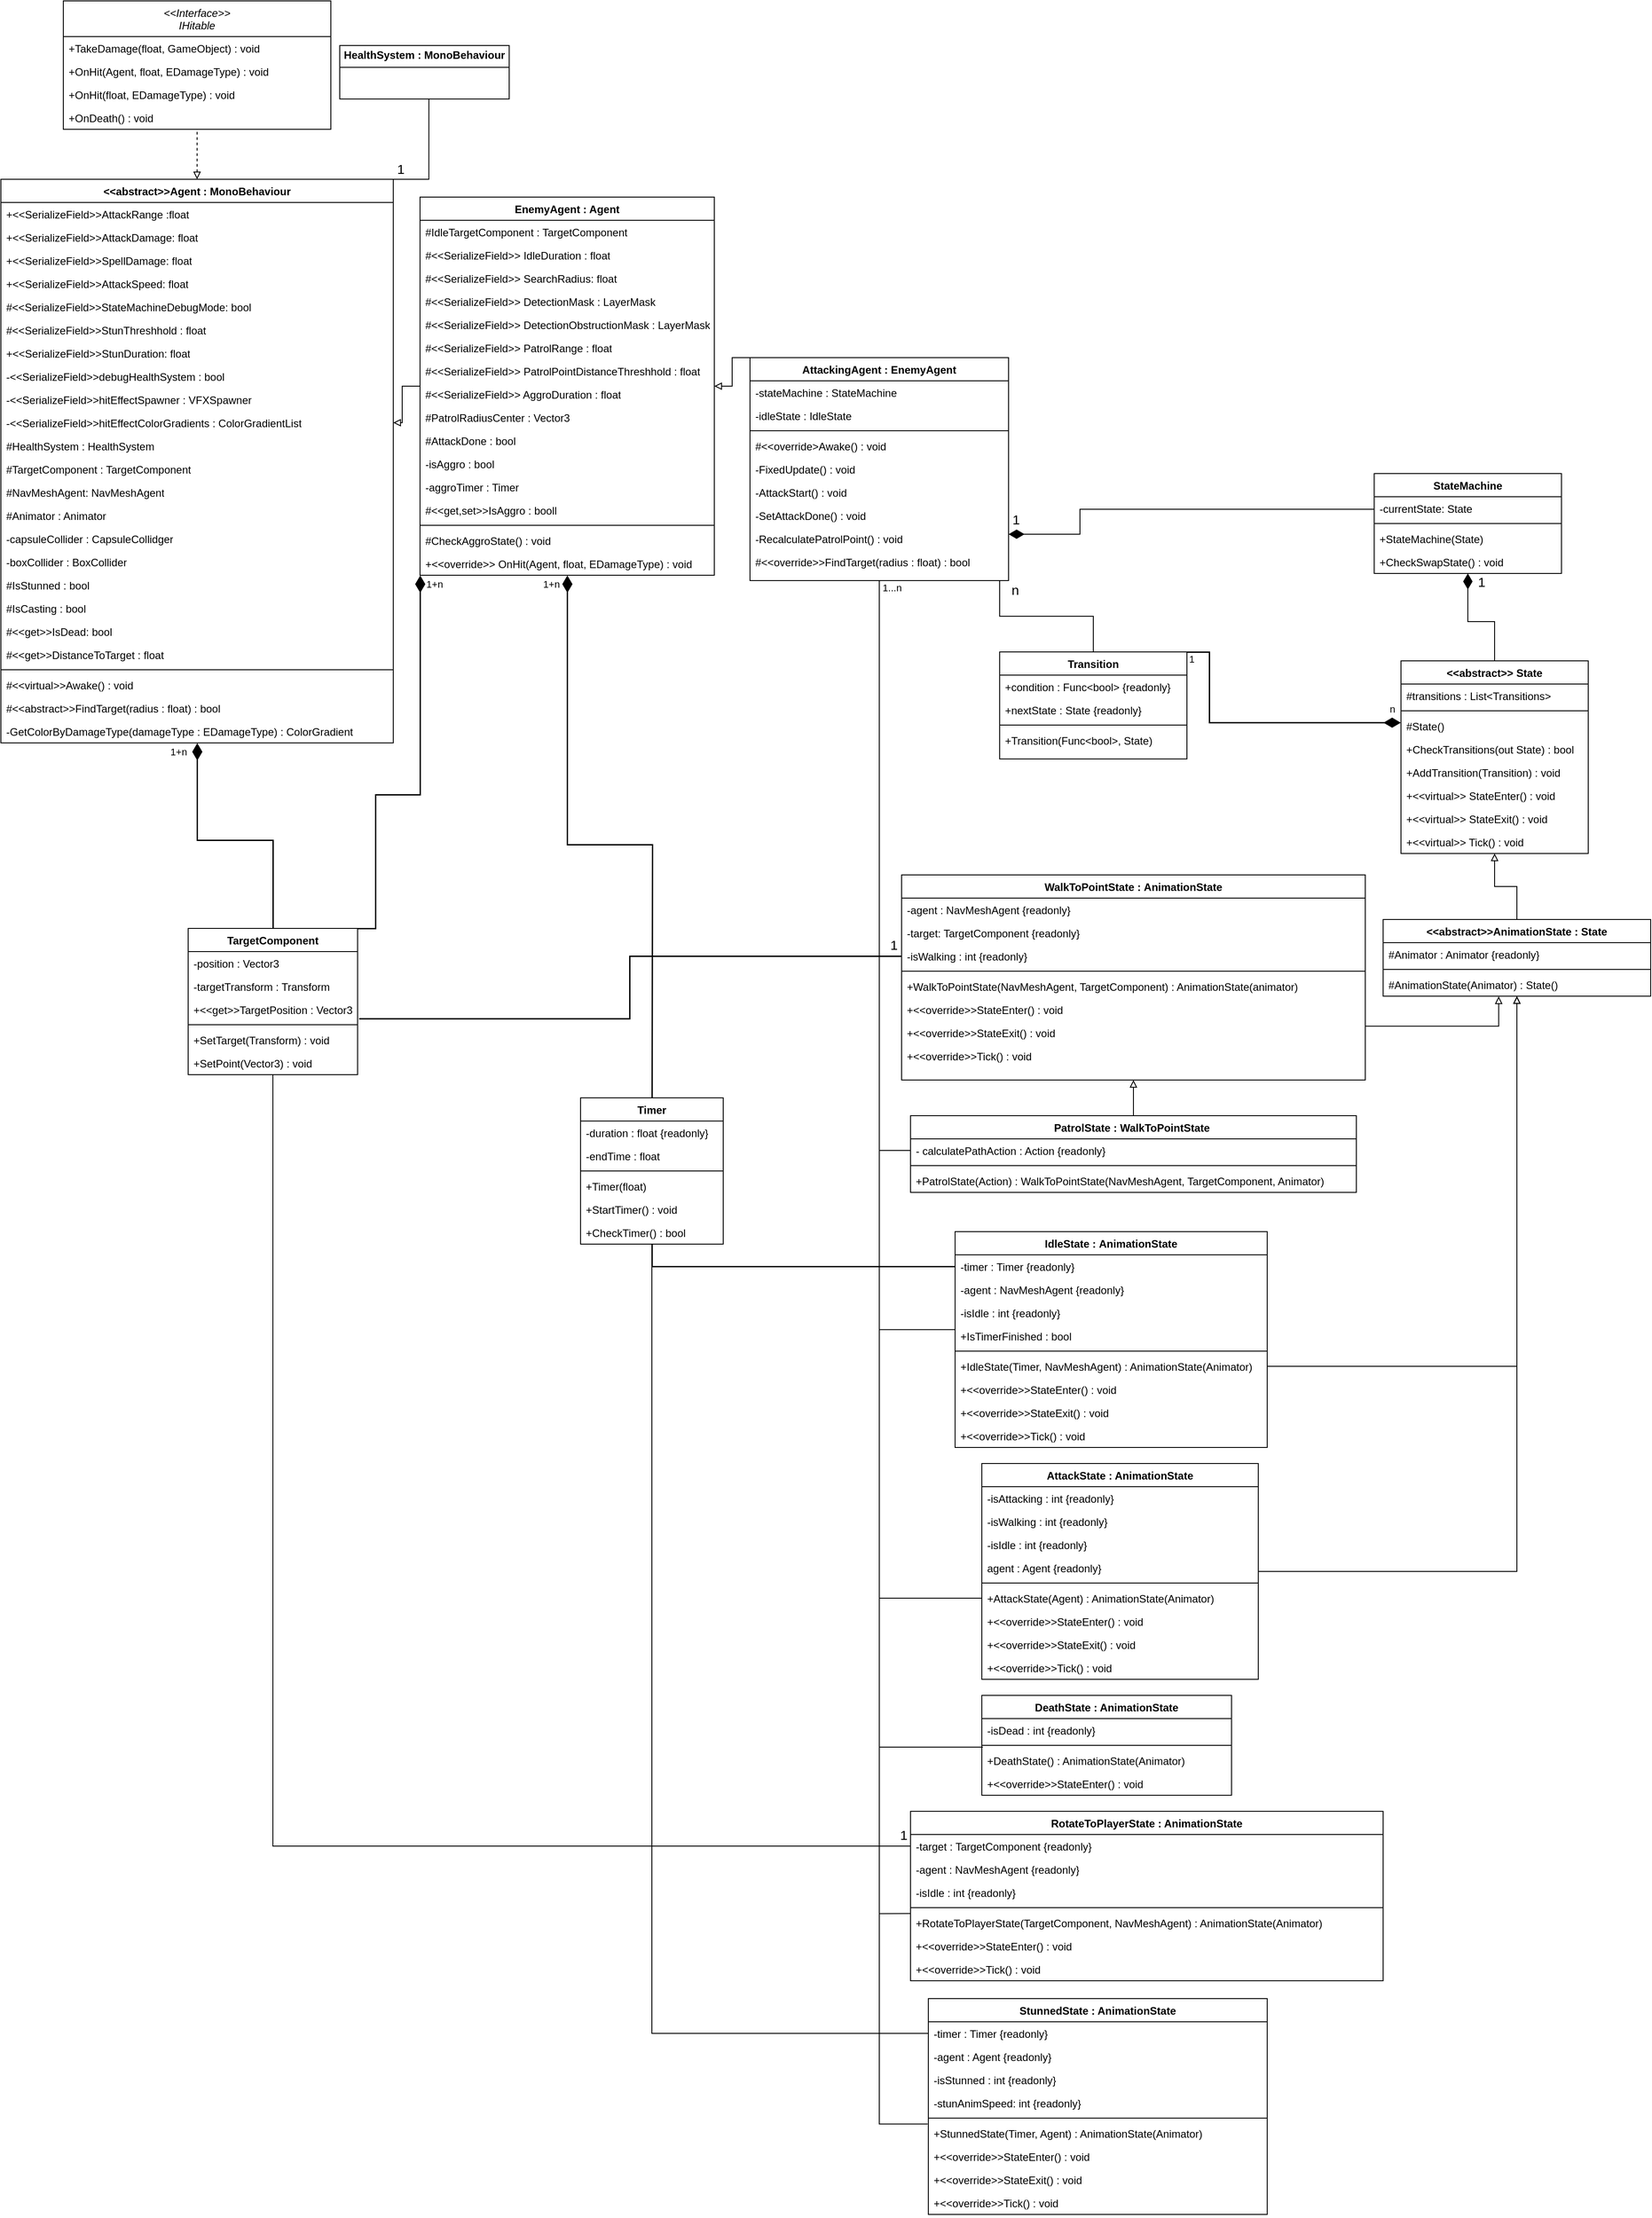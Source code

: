 <mxfile version="24.2.5" type="github" pages="2">
  <diagram id="C5RBs43oDa-KdzZeNtuy" name="Page-1">
    <mxGraphModel dx="6283" dy="3893" grid="1" gridSize="10" guides="0" tooltips="1" connect="1" arrows="1" fold="1" page="1" pageScale="1" pageWidth="1200" pageHeight="1920" math="0" shadow="0">
      <root>
        <mxCell id="WIyWlLk6GJQsqaUBKTNV-0" />
        <mxCell id="WIyWlLk6GJQsqaUBKTNV-1" parent="WIyWlLk6GJQsqaUBKTNV-0" />
        <mxCell id="aD3f-Jcy7RtxIdjqAQ22-7" style="edgeStyle=orthogonalEdgeStyle;rounded=0;orthogonalLoop=1;jettySize=auto;html=1;endArrow=none;endFill=0;startArrow=diamondThin;startFill=1;startSize=15;" parent="WIyWlLk6GJQsqaUBKTNV-1" source="zkfFHV4jXpPFQw0GAbJ--0" target="nv7v8cnY7DXO3_KCMY_F-9" edge="1">
          <mxGeometry relative="1" as="geometry">
            <mxPoint x="340" y="120" as="targetPoint" />
            <mxPoint x="290" y="120" as="sourcePoint" />
            <Array as="points">
              <mxPoint x="480" y="68" />
              <mxPoint x="480" y="40" />
            </Array>
          </mxGeometry>
        </mxCell>
        <mxCell id="U1IpD2basjYQojQ-zkfO-4" value="1" style="edgeLabel;html=1;align=center;verticalAlign=middle;resizable=0;points=[];fontSize=15;" parent="aD3f-Jcy7RtxIdjqAQ22-7" vertex="1" connectable="0">
          <mxGeometry x="-1" y="2" relative="1" as="geometry">
            <mxPoint x="8" y="-15" as="offset" />
          </mxGeometry>
        </mxCell>
        <mxCell id="v6fg3a6d6LnUkGJE3fZ7-52" style="edgeStyle=orthogonalEdgeStyle;rounded=0;orthogonalLoop=1;jettySize=auto;html=1;exitX=0;exitY=0;exitDx=0;exitDy=0;endArrow=block;endFill=0;" parent="WIyWlLk6GJQsqaUBKTNV-1" source="zkfFHV4jXpPFQw0GAbJ--0" target="v6fg3a6d6LnUkGJE3fZ7-29" edge="1">
          <mxGeometry relative="1" as="geometry">
            <Array as="points">
              <mxPoint x="90" y="-130" />
              <mxPoint x="90" y="-98" />
            </Array>
          </mxGeometry>
        </mxCell>
        <mxCell id="zkfFHV4jXpPFQw0GAbJ--0" value="AttackingAgent : EnemyAgent" style="swimlane;fontStyle=1;align=center;verticalAlign=top;childLayout=stackLayout;horizontal=1;startSize=26;horizontalStack=0;resizeParent=1;resizeLast=0;collapsible=1;marginBottom=0;rounded=0;shadow=0;strokeWidth=1;" parent="WIyWlLk6GJQsqaUBKTNV-1" vertex="1">
          <mxGeometry x="110" y="-130" width="290" height="250" as="geometry">
            <mxRectangle x="230" y="140" width="160" height="26" as="alternateBounds" />
          </mxGeometry>
        </mxCell>
        <mxCell id="zkfFHV4jXpPFQw0GAbJ--1" value="-stateMachine : StateMachine" style="text;align=left;verticalAlign=top;spacingLeft=4;spacingRight=4;overflow=hidden;rotatable=0;points=[[0,0.5],[1,0.5]];portConstraint=eastwest;" parent="zkfFHV4jXpPFQw0GAbJ--0" vertex="1">
          <mxGeometry y="26" width="290" height="26" as="geometry" />
        </mxCell>
        <mxCell id="v6fg3a6d6LnUkGJE3fZ7-51" value="-idleState : IdleState" style="text;align=left;verticalAlign=top;spacingLeft=4;spacingRight=4;overflow=hidden;rotatable=0;points=[[0,0.5],[1,0.5]];portConstraint=eastwest;" parent="zkfFHV4jXpPFQw0GAbJ--0" vertex="1">
          <mxGeometry y="52" width="290" height="26" as="geometry" />
        </mxCell>
        <mxCell id="zkfFHV4jXpPFQw0GAbJ--4" value="" style="line;html=1;strokeWidth=1;align=left;verticalAlign=middle;spacingTop=-1;spacingLeft=3;spacingRight=3;rotatable=0;labelPosition=right;points=[];portConstraint=eastwest;" parent="zkfFHV4jXpPFQw0GAbJ--0" vertex="1">
          <mxGeometry y="78" width="290" height="8" as="geometry" />
        </mxCell>
        <mxCell id="zkfFHV4jXpPFQw0GAbJ--5" value="#&lt;&lt;override&gt;Awake() : void" style="text;align=left;verticalAlign=top;spacingLeft=4;spacingRight=4;overflow=hidden;rotatable=0;points=[[0,0.5],[1,0.5]];portConstraint=eastwest;" parent="zkfFHV4jXpPFQw0GAbJ--0" vertex="1">
          <mxGeometry y="86" width="290" height="26" as="geometry" />
        </mxCell>
        <mxCell id="Z0lmrBtWY95Ja28gpnp1-36" value="-FixedUpdate() : void" style="text;align=left;verticalAlign=top;spacingLeft=4;spacingRight=4;overflow=hidden;rotatable=0;points=[[0,0.5],[1,0.5]];portConstraint=eastwest;" parent="zkfFHV4jXpPFQw0GAbJ--0" vertex="1">
          <mxGeometry y="112" width="290" height="26" as="geometry" />
        </mxCell>
        <mxCell id="Z0lmrBtWY95Ja28gpnp1-41" value="-AttackStart() : void" style="text;align=left;verticalAlign=top;spacingLeft=4;spacingRight=4;overflow=hidden;rotatable=0;points=[[0,0.5],[1,0.5]];portConstraint=eastwest;" parent="zkfFHV4jXpPFQw0GAbJ--0" vertex="1">
          <mxGeometry y="138" width="290" height="26" as="geometry" />
        </mxCell>
        <mxCell id="Z0lmrBtWY95Ja28gpnp1-40" value="-SetAttackDone() : void" style="text;align=left;verticalAlign=top;spacingLeft=4;spacingRight=4;overflow=hidden;rotatable=0;points=[[0,0.5],[1,0.5]];portConstraint=eastwest;" parent="zkfFHV4jXpPFQw0GAbJ--0" vertex="1">
          <mxGeometry y="164" width="290" height="26" as="geometry" />
        </mxCell>
        <mxCell id="Z0lmrBtWY95Ja28gpnp1-37" value="-RecalculatePatrolPoint() : void" style="text;align=left;verticalAlign=top;spacingLeft=4;spacingRight=4;overflow=hidden;rotatable=0;points=[[0,0.5],[1,0.5]];portConstraint=eastwest;" parent="zkfFHV4jXpPFQw0GAbJ--0" vertex="1">
          <mxGeometry y="190" width="290" height="26" as="geometry" />
        </mxCell>
        <mxCell id="aD3f-Jcy7RtxIdjqAQ22-1" value="#&lt;&lt;override&gt;&gt;FindTarget(radius : float) : bool" style="text;align=left;verticalAlign=top;spacingLeft=4;spacingRight=4;overflow=hidden;rotatable=0;points=[[0,0.5],[1,0.5]];portConstraint=eastwest;" parent="zkfFHV4jXpPFQw0GAbJ--0" vertex="1">
          <mxGeometry y="216" width="290" height="26" as="geometry" />
        </mxCell>
        <mxCell id="nglCQ7pN1wSVCAlXo6dj-23" style="edgeStyle=orthogonalEdgeStyle;rounded=0;orthogonalLoop=1;jettySize=auto;html=1;exitX=1;exitY=0;exitDx=0;exitDy=0;entryX=-0.002;entryY=0.349;entryDx=0;entryDy=0;endArrow=diamondThin;endFill=1;entryPerimeter=0;strokeColor=default;strokeWidth=1.5;align=center;verticalAlign=middle;fontFamily=Helvetica;fontSize=11;fontColor=default;labelBackgroundColor=default;endSize=15;" parent="WIyWlLk6GJQsqaUBKTNV-1" source="nv7v8cnY7DXO3_KCMY_F-3" target="nv7v8cnY7DXO3_KCMY_F-23" edge="1">
          <mxGeometry relative="1" as="geometry">
            <Array as="points">
              <mxPoint x="625" y="200" />
              <mxPoint x="625" y="279" />
            </Array>
          </mxGeometry>
        </mxCell>
        <mxCell id="nglCQ7pN1wSVCAlXo6dj-24" value="1" style="edgeLabel;html=1;align=center;verticalAlign=middle;resizable=0;points=[];rounded=0;strokeColor=default;strokeWidth=1.5;fontFamily=Helvetica;fontSize=11;fontColor=default;labelBackgroundColor=default;" parent="nglCQ7pN1wSVCAlXo6dj-23" vertex="1" connectable="0">
          <mxGeometry x="-1" relative="1" as="geometry">
            <mxPoint x="5" y="8" as="offset" />
          </mxGeometry>
        </mxCell>
        <mxCell id="nglCQ7pN1wSVCAlXo6dj-25" value="n" style="edgeLabel;html=1;align=center;verticalAlign=middle;resizable=0;points=[];rounded=0;strokeColor=default;strokeWidth=1.5;fontFamily=Helvetica;fontSize=11;fontColor=default;labelBackgroundColor=default;" parent="nglCQ7pN1wSVCAlXo6dj-23" vertex="1" connectable="0">
          <mxGeometry x="1" relative="1" as="geometry">
            <mxPoint x="-10" y="-15" as="offset" />
          </mxGeometry>
        </mxCell>
        <mxCell id="nv7v8cnY7DXO3_KCMY_F-3" value="Transition" style="swimlane;fontStyle=1;align=center;verticalAlign=top;childLayout=stackLayout;horizontal=1;startSize=26;horizontalStack=0;resizeParent=1;resizeLast=0;collapsible=1;marginBottom=0;rounded=0;shadow=0;strokeWidth=1;" parent="WIyWlLk6GJQsqaUBKTNV-1" vertex="1">
          <mxGeometry x="390" y="200" width="210" height="120" as="geometry">
            <mxRectangle x="230" y="140" width="160" height="26" as="alternateBounds" />
          </mxGeometry>
        </mxCell>
        <mxCell id="nv7v8cnY7DXO3_KCMY_F-4" value="+condition : Func&lt;bool&gt; {readonly}" style="text;align=left;verticalAlign=top;spacingLeft=4;spacingRight=4;overflow=hidden;rotatable=0;points=[[0,0.5],[1,0.5]];portConstraint=eastwest;" parent="nv7v8cnY7DXO3_KCMY_F-3" vertex="1">
          <mxGeometry y="26" width="210" height="26" as="geometry" />
        </mxCell>
        <mxCell id="nv7v8cnY7DXO3_KCMY_F-5" value="+nextState : State {readonly}" style="text;align=left;verticalAlign=top;spacingLeft=4;spacingRight=4;overflow=hidden;rotatable=0;points=[[0,0.5],[1,0.5]];portConstraint=eastwest;" parent="nv7v8cnY7DXO3_KCMY_F-3" vertex="1">
          <mxGeometry y="52" width="210" height="26" as="geometry" />
        </mxCell>
        <mxCell id="nv7v8cnY7DXO3_KCMY_F-7" value="" style="line;html=1;strokeWidth=1;align=left;verticalAlign=middle;spacingTop=-1;spacingLeft=3;spacingRight=3;rotatable=0;labelPosition=right;points=[];portConstraint=eastwest;" parent="nv7v8cnY7DXO3_KCMY_F-3" vertex="1">
          <mxGeometry y="78" width="210" height="8" as="geometry" />
        </mxCell>
        <mxCell id="aD3f-Jcy7RtxIdjqAQ22-0" value="+Transition(Func&lt;bool&gt;, State) " style="text;align=left;verticalAlign=top;spacingLeft=4;spacingRight=4;overflow=hidden;rotatable=0;points=[[0,0.5],[1,0.5]];portConstraint=eastwest;" parent="nv7v8cnY7DXO3_KCMY_F-3" vertex="1">
          <mxGeometry y="86" width="210" height="26" as="geometry" />
        </mxCell>
        <mxCell id="nv7v8cnY7DXO3_KCMY_F-27" style="edgeStyle=orthogonalEdgeStyle;rounded=0;orthogonalLoop=1;jettySize=auto;html=1;exitX=0.5;exitY=1;exitDx=0;exitDy=0;entryX=0.5;entryY=0;entryDx=0;entryDy=0;endArrow=none;endFill=0;startArrow=diamondThin;startFill=1;startSize=15;" parent="WIyWlLk6GJQsqaUBKTNV-1" source="nv7v8cnY7DXO3_KCMY_F-9" target="nv7v8cnY7DXO3_KCMY_F-18" edge="1">
          <mxGeometry relative="1" as="geometry" />
        </mxCell>
        <mxCell id="U1IpD2basjYQojQ-zkfO-5" value="1" style="edgeLabel;html=1;align=center;verticalAlign=middle;resizable=0;points=[];fontSize=15;" parent="nv7v8cnY7DXO3_KCMY_F-27" vertex="1" connectable="0">
          <mxGeometry x="-1" y="-1" relative="1" as="geometry">
            <mxPoint x="16" y="9" as="offset" />
          </mxGeometry>
        </mxCell>
        <mxCell id="nv7v8cnY7DXO3_KCMY_F-9" value="StateMachine" style="swimlane;fontStyle=1;align=center;verticalAlign=top;childLayout=stackLayout;horizontal=1;startSize=26;horizontalStack=0;resizeParent=1;resizeLast=0;collapsible=1;marginBottom=0;rounded=0;shadow=0;strokeWidth=1;" parent="WIyWlLk6GJQsqaUBKTNV-1" vertex="1">
          <mxGeometry x="810" width="210" height="112" as="geometry">
            <mxRectangle x="460" y="60" width="160" height="26" as="alternateBounds" />
          </mxGeometry>
        </mxCell>
        <mxCell id="nv7v8cnY7DXO3_KCMY_F-10" value="-currentState: State" style="text;align=left;verticalAlign=top;spacingLeft=4;spacingRight=4;overflow=hidden;rotatable=0;points=[[0,0.5],[1,0.5]];portConstraint=eastwest;" parent="nv7v8cnY7DXO3_KCMY_F-9" vertex="1">
          <mxGeometry y="26" width="210" height="26" as="geometry" />
        </mxCell>
        <mxCell id="nv7v8cnY7DXO3_KCMY_F-13" value="" style="line;html=1;strokeWidth=1;align=left;verticalAlign=middle;spacingTop=-1;spacingLeft=3;spacingRight=3;rotatable=0;labelPosition=right;points=[];portConstraint=eastwest;" parent="nv7v8cnY7DXO3_KCMY_F-9" vertex="1">
          <mxGeometry y="52" width="210" height="8" as="geometry" />
        </mxCell>
        <mxCell id="nv7v8cnY7DXO3_KCMY_F-14" value="+StateMachine(State)" style="text;align=left;verticalAlign=top;spacingLeft=4;spacingRight=4;overflow=hidden;rotatable=0;points=[[0,0.5],[1,0.5]];portConstraint=eastwest;" parent="nv7v8cnY7DXO3_KCMY_F-9" vertex="1">
          <mxGeometry y="60" width="210" height="26" as="geometry" />
        </mxCell>
        <mxCell id="aD3f-Jcy7RtxIdjqAQ22-2" value="+CheckSwapState() : void" style="text;align=left;verticalAlign=top;spacingLeft=4;spacingRight=4;overflow=hidden;rotatable=0;points=[[0,0.5],[1,0.5]];portConstraint=eastwest;" parent="nv7v8cnY7DXO3_KCMY_F-9" vertex="1">
          <mxGeometry y="86" width="210" height="26" as="geometry" />
        </mxCell>
        <mxCell id="nv7v8cnY7DXO3_KCMY_F-18" value="&lt;&lt;abstract&gt;&gt; State" style="swimlane;fontStyle=1;align=center;verticalAlign=top;childLayout=stackLayout;horizontal=1;startSize=26;horizontalStack=0;resizeParent=1;resizeLast=0;collapsible=1;marginBottom=0;rounded=0;shadow=0;strokeWidth=1;" parent="WIyWlLk6GJQsqaUBKTNV-1" vertex="1">
          <mxGeometry x="840" y="210" width="210" height="216" as="geometry">
            <mxRectangle x="230" y="140" width="160" height="26" as="alternateBounds" />
          </mxGeometry>
        </mxCell>
        <mxCell id="nv7v8cnY7DXO3_KCMY_F-19" value="#transitions : List&lt;Transitions&gt;" style="text;align=left;verticalAlign=top;spacingLeft=4;spacingRight=4;overflow=hidden;rotatable=0;points=[[0,0.5],[1,0.5]];portConstraint=eastwest;" parent="nv7v8cnY7DXO3_KCMY_F-18" vertex="1">
          <mxGeometry y="26" width="210" height="26" as="geometry" />
        </mxCell>
        <mxCell id="nv7v8cnY7DXO3_KCMY_F-22" value="" style="line;html=1;strokeWidth=1;align=left;verticalAlign=middle;spacingTop=-1;spacingLeft=3;spacingRight=3;rotatable=0;labelPosition=right;points=[];portConstraint=eastwest;" parent="nv7v8cnY7DXO3_KCMY_F-18" vertex="1">
          <mxGeometry y="52" width="210" height="8" as="geometry" />
        </mxCell>
        <mxCell id="nv7v8cnY7DXO3_KCMY_F-23" value="#State()" style="text;align=left;verticalAlign=top;spacingLeft=4;spacingRight=4;overflow=hidden;rotatable=0;points=[[0,0.5],[1,0.5]];portConstraint=eastwest;" parent="nv7v8cnY7DXO3_KCMY_F-18" vertex="1">
          <mxGeometry y="60" width="210" height="26" as="geometry" />
        </mxCell>
        <mxCell id="aD3f-Jcy7RtxIdjqAQ22-3" value="+CheckTransitions(out State) : bool" style="text;align=left;verticalAlign=top;spacingLeft=4;spacingRight=4;overflow=hidden;rotatable=0;points=[[0,0.5],[1,0.5]];portConstraint=eastwest;" parent="nv7v8cnY7DXO3_KCMY_F-18" vertex="1">
          <mxGeometry y="86" width="210" height="26" as="geometry" />
        </mxCell>
        <mxCell id="nv7v8cnY7DXO3_KCMY_F-24" value="+AddTransition(Transition) : void" style="text;align=left;verticalAlign=top;spacingLeft=4;spacingRight=4;overflow=hidden;rotatable=0;points=[[0,0.5],[1,0.5]];portConstraint=eastwest;" parent="nv7v8cnY7DXO3_KCMY_F-18" vertex="1">
          <mxGeometry y="112" width="210" height="26" as="geometry" />
        </mxCell>
        <mxCell id="nv7v8cnY7DXO3_KCMY_F-49" value="+&lt;&lt;virtual&gt;&gt; StateEnter() : void" style="text;align=left;verticalAlign=top;spacingLeft=4;spacingRight=4;overflow=hidden;rotatable=0;points=[[0,0.5],[1,0.5]];portConstraint=eastwest;" parent="nv7v8cnY7DXO3_KCMY_F-18" vertex="1">
          <mxGeometry y="138" width="210" height="26" as="geometry" />
        </mxCell>
        <mxCell id="nv7v8cnY7DXO3_KCMY_F-50" value="+&lt;&lt;virtual&gt;&gt; StateExit() : void" style="text;align=left;verticalAlign=top;spacingLeft=4;spacingRight=4;overflow=hidden;rotatable=0;points=[[0,0.5],[1,0.5]];portConstraint=eastwest;" parent="nv7v8cnY7DXO3_KCMY_F-18" vertex="1">
          <mxGeometry y="164" width="210" height="26" as="geometry" />
        </mxCell>
        <mxCell id="nv7v8cnY7DXO3_KCMY_F-51" value="+&lt;&lt;virtual&gt;&gt; Tick() : void" style="text;align=left;verticalAlign=top;spacingLeft=4;spacingRight=4;overflow=hidden;rotatable=0;points=[[0,0.5],[1,0.5]];portConstraint=eastwest;" parent="nv7v8cnY7DXO3_KCMY_F-18" vertex="1">
          <mxGeometry y="190" width="210" height="26" as="geometry" />
        </mxCell>
        <mxCell id="nv7v8cnY7DXO3_KCMY_F-29" value="WalkToPointState : AnimationState" style="swimlane;fontStyle=1;align=center;verticalAlign=top;childLayout=stackLayout;horizontal=1;startSize=26;horizontalStack=0;resizeParent=1;resizeLast=0;collapsible=1;marginBottom=0;rounded=0;shadow=0;strokeWidth=1;" parent="WIyWlLk6GJQsqaUBKTNV-1" vertex="1">
          <mxGeometry x="280" y="450" width="520" height="230" as="geometry">
            <mxRectangle x="230" y="140" width="160" height="26" as="alternateBounds" />
          </mxGeometry>
        </mxCell>
        <mxCell id="nv7v8cnY7DXO3_KCMY_F-30" value="-agent : NavMeshAgent {readonly}" style="text;align=left;verticalAlign=top;spacingLeft=4;spacingRight=4;overflow=hidden;rotatable=0;points=[[0,0.5],[1,0.5]];portConstraint=eastwest;" parent="nv7v8cnY7DXO3_KCMY_F-29" vertex="1">
          <mxGeometry y="26" width="520" height="26" as="geometry" />
        </mxCell>
        <mxCell id="mWklmeaWnPSMZp8EuViF-121" value="-target: TargetComponent {readonly}" style="text;align=left;verticalAlign=top;spacingLeft=4;spacingRight=4;overflow=hidden;rotatable=0;points=[[0,0.5],[1,0.5]];portConstraint=eastwest;" parent="nv7v8cnY7DXO3_KCMY_F-29" vertex="1">
          <mxGeometry y="52" width="520" height="26" as="geometry" />
        </mxCell>
        <mxCell id="mWklmeaWnPSMZp8EuViF-136" value="-isWalking : int {readonly}" style="text;align=left;verticalAlign=top;spacingLeft=4;spacingRight=4;overflow=hidden;rotatable=0;points=[[0,0.5],[1,0.5]];portConstraint=eastwest;" parent="nv7v8cnY7DXO3_KCMY_F-29" vertex="1">
          <mxGeometry y="78" width="520" height="26" as="geometry" />
        </mxCell>
        <mxCell id="nv7v8cnY7DXO3_KCMY_F-31" value="" style="line;html=1;strokeWidth=1;align=left;verticalAlign=middle;spacingTop=-1;spacingLeft=3;spacingRight=3;rotatable=0;labelPosition=right;points=[];portConstraint=eastwest;" parent="nv7v8cnY7DXO3_KCMY_F-29" vertex="1">
          <mxGeometry y="104" width="520" height="8" as="geometry" />
        </mxCell>
        <mxCell id="nv7v8cnY7DXO3_KCMY_F-32" value="+WalkToPointState(NavMeshAgent, TargetComponent) : AnimationState(animator)" style="text;align=left;verticalAlign=top;spacingLeft=4;spacingRight=4;overflow=hidden;rotatable=0;points=[[0,0.5],[1,0.5]];portConstraint=eastwest;" parent="nv7v8cnY7DXO3_KCMY_F-29" vertex="1">
          <mxGeometry y="112" width="520" height="26" as="geometry" />
        </mxCell>
        <mxCell id="aD3f-Jcy7RtxIdjqAQ22-4" value="+&lt;&lt;override&gt;&gt;StateEnter() : void" style="text;align=left;verticalAlign=top;spacingLeft=4;spacingRight=4;overflow=hidden;rotatable=0;points=[[0,0.5],[1,0.5]];portConstraint=eastwest;" parent="nv7v8cnY7DXO3_KCMY_F-29" vertex="1">
          <mxGeometry y="138" width="520" height="26" as="geometry" />
        </mxCell>
        <mxCell id="nv7v8cnY7DXO3_KCMY_F-33" value="+&lt;&lt;override&gt;&gt;StateExit() : void" style="text;align=left;verticalAlign=top;spacingLeft=4;spacingRight=4;overflow=hidden;rotatable=0;points=[[0,0.5],[1,0.5]];portConstraint=eastwest;" parent="nv7v8cnY7DXO3_KCMY_F-29" vertex="1">
          <mxGeometry y="164" width="520" height="26" as="geometry" />
        </mxCell>
        <mxCell id="nv7v8cnY7DXO3_KCMY_F-46" value="+&lt;&lt;override&gt;&gt;Tick() : void" style="text;align=left;verticalAlign=top;spacingLeft=4;spacingRight=4;overflow=hidden;rotatable=0;points=[[0,0.5],[1,0.5]];portConstraint=eastwest;" parent="nv7v8cnY7DXO3_KCMY_F-29" vertex="1">
          <mxGeometry y="190" width="520" height="26" as="geometry" />
        </mxCell>
        <mxCell id="Z0lmrBtWY95Ja28gpnp1-25" style="edgeStyle=orthogonalEdgeStyle;rounded=0;orthogonalLoop=1;jettySize=auto;html=1;exitX=0;exitY=0.226;exitDx=0;exitDy=0;exitPerimeter=0;endArrow=none;endFill=0;" parent="WIyWlLk6GJQsqaUBKTNV-1" source="mWklmeaWnPSMZp8EuViF-134" target="zkfFHV4jXpPFQw0GAbJ--0" edge="1">
          <mxGeometry relative="1" as="geometry" />
        </mxCell>
        <mxCell id="nv7v8cnY7DXO3_KCMY_F-39" value="IdleState : AnimationState" style="swimlane;fontStyle=1;align=center;verticalAlign=top;childLayout=stackLayout;horizontal=1;startSize=26;horizontalStack=0;resizeParent=1;resizeLast=0;collapsible=1;marginBottom=0;rounded=0;shadow=0;strokeWidth=1;" parent="WIyWlLk6GJQsqaUBKTNV-1" vertex="1">
          <mxGeometry x="340" y="850" width="350" height="242" as="geometry">
            <mxRectangle x="230" y="140" width="160" height="26" as="alternateBounds" />
          </mxGeometry>
        </mxCell>
        <mxCell id="nv7v8cnY7DXO3_KCMY_F-40" value="-timer : Timer {readonly}" style="text;align=left;verticalAlign=top;spacingLeft=4;spacingRight=4;overflow=hidden;rotatable=0;points=[[0,0.5],[1,0.5]];portConstraint=eastwest;" parent="nv7v8cnY7DXO3_KCMY_F-39" vertex="1">
          <mxGeometry y="26" width="350" height="26" as="geometry" />
        </mxCell>
        <mxCell id="mWklmeaWnPSMZp8EuViF-133" value="-agent : NavMeshAgent {readonly}" style="text;align=left;verticalAlign=top;spacingLeft=4;spacingRight=4;overflow=hidden;rotatable=0;points=[[0,0.5],[1,0.5]];portConstraint=eastwest;" parent="nv7v8cnY7DXO3_KCMY_F-39" vertex="1">
          <mxGeometry y="52" width="350" height="26" as="geometry" />
        </mxCell>
        <mxCell id="mWklmeaWnPSMZp8EuViF-135" value="-isIdle : int {readonly}" style="text;align=left;verticalAlign=top;spacingLeft=4;spacingRight=4;overflow=hidden;rotatable=0;points=[[0,0.5],[1,0.5]];portConstraint=eastwest;" parent="nv7v8cnY7DXO3_KCMY_F-39" vertex="1">
          <mxGeometry y="78" width="350" height="26" as="geometry" />
        </mxCell>
        <mxCell id="mWklmeaWnPSMZp8EuViF-134" value="+IsTimerFinished : bool" style="text;align=left;verticalAlign=top;spacingLeft=4;spacingRight=4;overflow=hidden;rotatable=0;points=[[0,0.5],[1,0.5]];portConstraint=eastwest;" parent="nv7v8cnY7DXO3_KCMY_F-39" vertex="1">
          <mxGeometry y="104" width="350" height="26" as="geometry" />
        </mxCell>
        <mxCell id="nv7v8cnY7DXO3_KCMY_F-41" value="" style="line;html=1;strokeWidth=1;align=left;verticalAlign=middle;spacingTop=-1;spacingLeft=3;spacingRight=3;rotatable=0;labelPosition=right;points=[];portConstraint=eastwest;" parent="nv7v8cnY7DXO3_KCMY_F-39" vertex="1">
          <mxGeometry y="130" width="350" height="8" as="geometry" />
        </mxCell>
        <mxCell id="nv7v8cnY7DXO3_KCMY_F-42" value="+IdleState(Timer, NavMeshAgent) : AnimationState(Animator)" style="text;align=left;verticalAlign=top;spacingLeft=4;spacingRight=4;overflow=hidden;rotatable=0;points=[[0,0.5],[1,0.5]];portConstraint=eastwest;" parent="nv7v8cnY7DXO3_KCMY_F-39" vertex="1">
          <mxGeometry y="138" width="350" height="26" as="geometry" />
        </mxCell>
        <mxCell id="aD3f-Jcy7RtxIdjqAQ22-5" value="+&lt;&lt;override&gt;&gt;StateEnter() : void" style="text;align=left;verticalAlign=top;spacingLeft=4;spacingRight=4;overflow=hidden;rotatable=0;points=[[0,0.5],[1,0.5]];portConstraint=eastwest;" parent="nv7v8cnY7DXO3_KCMY_F-39" vertex="1">
          <mxGeometry y="164" width="350" height="26" as="geometry" />
        </mxCell>
        <mxCell id="v6fg3a6d6LnUkGJE3fZ7-0" value="+&lt;&lt;override&gt;&gt;StateExit() : void" style="text;align=left;verticalAlign=top;spacingLeft=4;spacingRight=4;overflow=hidden;rotatable=0;points=[[0,0.5],[1,0.5]];portConstraint=eastwest;" parent="nv7v8cnY7DXO3_KCMY_F-39" vertex="1">
          <mxGeometry y="190" width="350" height="26" as="geometry" />
        </mxCell>
        <mxCell id="nv7v8cnY7DXO3_KCMY_F-43" value="+&lt;&lt;override&gt;&gt;Tick() : void" style="text;align=left;verticalAlign=top;spacingLeft=4;spacingRight=4;overflow=hidden;rotatable=0;points=[[0,0.5],[1,0.5]];portConstraint=eastwest;" parent="nv7v8cnY7DXO3_KCMY_F-39" vertex="1">
          <mxGeometry y="216" width="350" height="26" as="geometry" />
        </mxCell>
        <mxCell id="U1IpD2basjYQojQ-zkfO-0" style="edgeStyle=orthogonalEdgeStyle;rounded=0;orthogonalLoop=1;jettySize=auto;html=1;exitX=1;exitY=1;exitDx=0;exitDy=0;entryX=0.5;entryY=0;entryDx=0;entryDy=0;endArrow=none;endFill=0;" parent="WIyWlLk6GJQsqaUBKTNV-1" source="zkfFHV4jXpPFQw0GAbJ--0" target="nv7v8cnY7DXO3_KCMY_F-3" edge="1">
          <mxGeometry relative="1" as="geometry">
            <Array as="points">
              <mxPoint x="390" y="160" />
              <mxPoint x="495" y="160" />
            </Array>
          </mxGeometry>
        </mxCell>
        <mxCell id="U1IpD2basjYQojQ-zkfO-3" value="n" style="edgeLabel;html=1;align=center;verticalAlign=middle;resizable=0;points=[];fontSize=15;" parent="U1IpD2basjYQojQ-zkfO-0" vertex="1" connectable="0">
          <mxGeometry x="-1" relative="1" as="geometry">
            <mxPoint x="7" y="10" as="offset" />
          </mxGeometry>
        </mxCell>
        <mxCell id="mWklmeaWnPSMZp8EuViF-55" style="edgeStyle=orthogonalEdgeStyle;rounded=0;orthogonalLoop=1;jettySize=auto;html=1;exitX=0.5;exitY=0;exitDx=0;exitDy=0;entryX=0.5;entryY=1;entryDx=0;entryDy=0;endArrow=none;endFill=0;startArrow=block;startFill=0;dashed=1;" parent="WIyWlLk6GJQsqaUBKTNV-1" source="nglCQ7pN1wSVCAlXo6dj-0" target="mWklmeaWnPSMZp8EuViF-27" edge="1">
          <mxGeometry relative="1" as="geometry" />
        </mxCell>
        <mxCell id="nglCQ7pN1wSVCAlXo6dj-0" value="&amp;lt;&amp;lt;abstract&amp;gt;&amp;gt;Agent : MonoBehaviour" style="swimlane;fontStyle=1;align=center;verticalAlign=top;childLayout=stackLayout;horizontal=1;startSize=26;horizontalStack=0;resizeParent=1;resizeParentMax=0;resizeLast=0;collapsible=1;marginBottom=0;whiteSpace=wrap;html=1;" parent="WIyWlLk6GJQsqaUBKTNV-1" vertex="1">
          <mxGeometry x="-730" y="-330" width="440" height="632" as="geometry" />
        </mxCell>
        <mxCell id="nglCQ7pN1wSVCAlXo6dj-1" value="+&amp;lt;&amp;lt;SerializeField&amp;gt;&amp;gt;AttackRange :float" style="text;strokeColor=none;fillColor=none;align=left;verticalAlign=top;spacingLeft=4;spacingRight=4;overflow=hidden;rotatable=0;points=[[0,0.5],[1,0.5]];portConstraint=eastwest;whiteSpace=wrap;html=1;" parent="nglCQ7pN1wSVCAlXo6dj-0" vertex="1">
          <mxGeometry y="26" width="440" height="26" as="geometry" />
        </mxCell>
        <mxCell id="mWklmeaWnPSMZp8EuViF-86" value="+&amp;lt;&amp;lt;SerializeField&amp;gt;&amp;gt;AttackDamage: float" style="text;strokeColor=none;fillColor=none;align=left;verticalAlign=top;spacingLeft=4;spacingRight=4;overflow=hidden;rotatable=0;points=[[0,0.5],[1,0.5]];portConstraint=eastwest;whiteSpace=wrap;html=1;" parent="nglCQ7pN1wSVCAlXo6dj-0" vertex="1">
          <mxGeometry y="52" width="440" height="26" as="geometry" />
        </mxCell>
        <mxCell id="mWklmeaWnPSMZp8EuViF-87" value="+&amp;lt;&amp;lt;SerializeField&amp;gt;&amp;gt;SpellDamage: float" style="text;strokeColor=none;fillColor=none;align=left;verticalAlign=top;spacingLeft=4;spacingRight=4;overflow=hidden;rotatable=0;points=[[0,0.5],[1,0.5]];portConstraint=eastwest;whiteSpace=wrap;html=1;" parent="nglCQ7pN1wSVCAlXo6dj-0" vertex="1">
          <mxGeometry y="78" width="440" height="26" as="geometry" />
        </mxCell>
        <mxCell id="v6fg3a6d6LnUkGJE3fZ7-5" value="+&amp;lt;&amp;lt;SerializeField&amp;gt;&amp;gt;AttackSpeed: float" style="text;strokeColor=none;fillColor=none;align=left;verticalAlign=top;spacingLeft=4;spacingRight=4;overflow=hidden;rotatable=0;points=[[0,0.5],[1,0.5]];portConstraint=eastwest;whiteSpace=wrap;html=1;" parent="nglCQ7pN1wSVCAlXo6dj-0" vertex="1">
          <mxGeometry y="104" width="440" height="26" as="geometry" />
        </mxCell>
        <mxCell id="v6fg3a6d6LnUkGJE3fZ7-6" value="#&amp;lt;&amp;lt;SerializeField&amp;gt;&amp;gt;StateMachineDebugMode: bool" style="text;strokeColor=none;fillColor=none;align=left;verticalAlign=top;spacingLeft=4;spacingRight=4;overflow=hidden;rotatable=0;points=[[0,0.5],[1,0.5]];portConstraint=eastwest;whiteSpace=wrap;html=1;" parent="nglCQ7pN1wSVCAlXo6dj-0" vertex="1">
          <mxGeometry y="130" width="440" height="26" as="geometry" />
        </mxCell>
        <mxCell id="v6fg3a6d6LnUkGJE3fZ7-7" value="#&amp;lt;&amp;lt;SerializeField&amp;gt;&amp;gt;StunThreshhold : float" style="text;strokeColor=none;fillColor=none;align=left;verticalAlign=top;spacingLeft=4;spacingRight=4;overflow=hidden;rotatable=0;points=[[0,0.5],[1,0.5]];portConstraint=eastwest;whiteSpace=wrap;html=1;" parent="nglCQ7pN1wSVCAlXo6dj-0" vertex="1">
          <mxGeometry y="156" width="440" height="26" as="geometry" />
        </mxCell>
        <mxCell id="v6fg3a6d6LnUkGJE3fZ7-8" value="+&amp;lt;&amp;lt;SerializeField&amp;gt;&amp;gt;StunDuration: float" style="text;strokeColor=none;fillColor=none;align=left;verticalAlign=top;spacingLeft=4;spacingRight=4;overflow=hidden;rotatable=0;points=[[0,0.5],[1,0.5]];portConstraint=eastwest;whiteSpace=wrap;html=1;" parent="nglCQ7pN1wSVCAlXo6dj-0" vertex="1">
          <mxGeometry y="182" width="440" height="26" as="geometry" />
        </mxCell>
        <mxCell id="v6fg3a6d6LnUkGJE3fZ7-9" value="-&amp;lt;&amp;lt;SerializeField&amp;gt;&amp;gt;debugHealthSystem : bool" style="text;strokeColor=none;fillColor=none;align=left;verticalAlign=top;spacingLeft=4;spacingRight=4;overflow=hidden;rotatable=0;points=[[0,0.5],[1,0.5]];portConstraint=eastwest;whiteSpace=wrap;html=1;" parent="nglCQ7pN1wSVCAlXo6dj-0" vertex="1">
          <mxGeometry y="208" width="440" height="26" as="geometry" />
        </mxCell>
        <mxCell id="v6fg3a6d6LnUkGJE3fZ7-10" value="-&amp;lt;&amp;lt;SerializeField&amp;gt;&amp;gt;hitEffectSpawner : VFXSpawner" style="text;strokeColor=none;fillColor=none;align=left;verticalAlign=top;spacingLeft=4;spacingRight=4;overflow=hidden;rotatable=0;points=[[0,0.5],[1,0.5]];portConstraint=eastwest;whiteSpace=wrap;html=1;" parent="nglCQ7pN1wSVCAlXo6dj-0" vertex="1">
          <mxGeometry y="234" width="440" height="26" as="geometry" />
        </mxCell>
        <mxCell id="v6fg3a6d6LnUkGJE3fZ7-11" value="-&amp;lt;&amp;lt;SerializeField&amp;gt;&amp;gt;hitEffectColorGradients : ColorGradientList" style="text;strokeColor=none;fillColor=none;align=left;verticalAlign=top;spacingLeft=4;spacingRight=4;overflow=hidden;rotatable=0;points=[[0,0.5],[1,0.5]];portConstraint=eastwest;whiteSpace=wrap;html=1;" parent="nglCQ7pN1wSVCAlXo6dj-0" vertex="1">
          <mxGeometry y="260" width="440" height="26" as="geometry" />
        </mxCell>
        <mxCell id="mWklmeaWnPSMZp8EuViF-144" value="#HealthSystem : HealthSystem" style="text;strokeColor=none;fillColor=none;align=left;verticalAlign=top;spacingLeft=4;spacingRight=4;overflow=hidden;rotatable=0;points=[[0,0.5],[1,0.5]];portConstraint=eastwest;whiteSpace=wrap;html=1;" parent="nglCQ7pN1wSVCAlXo6dj-0" vertex="1">
          <mxGeometry y="286" width="440" height="26" as="geometry" />
        </mxCell>
        <mxCell id="mWklmeaWnPSMZp8EuViF-145" value="#TargetComponent : TargetComponent" style="text;strokeColor=none;fillColor=none;align=left;verticalAlign=top;spacingLeft=4;spacingRight=4;overflow=hidden;rotatable=0;points=[[0,0.5],[1,0.5]];portConstraint=eastwest;whiteSpace=wrap;html=1;" parent="nglCQ7pN1wSVCAlXo6dj-0" vertex="1">
          <mxGeometry y="312" width="440" height="26" as="geometry" />
        </mxCell>
        <mxCell id="v6fg3a6d6LnUkGJE3fZ7-13" value="#NavMeshAgent: NavMeshAgent" style="text;strokeColor=none;fillColor=none;align=left;verticalAlign=top;spacingLeft=4;spacingRight=4;overflow=hidden;rotatable=0;points=[[0,0.5],[1,0.5]];portConstraint=eastwest;whiteSpace=wrap;html=1;" parent="nglCQ7pN1wSVCAlXo6dj-0" vertex="1">
          <mxGeometry y="338" width="440" height="26" as="geometry" />
        </mxCell>
        <mxCell id="v6fg3a6d6LnUkGJE3fZ7-14" value="#Animator : Animator" style="text;strokeColor=none;fillColor=none;align=left;verticalAlign=top;spacingLeft=4;spacingRight=4;overflow=hidden;rotatable=0;points=[[0,0.5],[1,0.5]];portConstraint=eastwest;whiteSpace=wrap;html=1;" parent="nglCQ7pN1wSVCAlXo6dj-0" vertex="1">
          <mxGeometry y="364" width="440" height="26" as="geometry" />
        </mxCell>
        <mxCell id="v6fg3a6d6LnUkGJE3fZ7-15" value="-capsuleCollider : CapsuleCollidger" style="text;strokeColor=none;fillColor=none;align=left;verticalAlign=top;spacingLeft=4;spacingRight=4;overflow=hidden;rotatable=0;points=[[0,0.5],[1,0.5]];portConstraint=eastwest;whiteSpace=wrap;html=1;" parent="nglCQ7pN1wSVCAlXo6dj-0" vertex="1">
          <mxGeometry y="390" width="440" height="26" as="geometry" />
        </mxCell>
        <mxCell id="v6fg3a6d6LnUkGJE3fZ7-16" value="-boxCollider : BoxCollider" style="text;strokeColor=none;fillColor=none;align=left;verticalAlign=top;spacingLeft=4;spacingRight=4;overflow=hidden;rotatable=0;points=[[0,0.5],[1,0.5]];portConstraint=eastwest;whiteSpace=wrap;html=1;" parent="nglCQ7pN1wSVCAlXo6dj-0" vertex="1">
          <mxGeometry y="416" width="440" height="26" as="geometry" />
        </mxCell>
        <mxCell id="v6fg3a6d6LnUkGJE3fZ7-18" value="#IsStunned : bool" style="text;strokeColor=none;fillColor=none;align=left;verticalAlign=top;spacingLeft=4;spacingRight=4;overflow=hidden;rotatable=0;points=[[0,0.5],[1,0.5]];portConstraint=eastwest;whiteSpace=wrap;html=1;" parent="nglCQ7pN1wSVCAlXo6dj-0" vertex="1">
          <mxGeometry y="442" width="440" height="26" as="geometry" />
        </mxCell>
        <mxCell id="v6fg3a6d6LnUkGJE3fZ7-21" value="#IsCasting : bool" style="text;strokeColor=none;fillColor=none;align=left;verticalAlign=top;spacingLeft=4;spacingRight=4;overflow=hidden;rotatable=0;points=[[0,0.5],[1,0.5]];portConstraint=eastwest;whiteSpace=wrap;html=1;" parent="nglCQ7pN1wSVCAlXo6dj-0" vertex="1">
          <mxGeometry y="468" width="440" height="26" as="geometry" />
        </mxCell>
        <mxCell id="Z0lmrBtWY95Ja28gpnp1-34" value="#&amp;lt;&amp;lt;get&amp;gt;&amp;gt;IsDead: bool" style="text;strokeColor=none;fillColor=none;align=left;verticalAlign=top;spacingLeft=4;spacingRight=4;overflow=hidden;rotatable=0;points=[[0,0.5],[1,0.5]];portConstraint=eastwest;whiteSpace=wrap;html=1;" parent="nglCQ7pN1wSVCAlXo6dj-0" vertex="1">
          <mxGeometry y="494" width="440" height="26" as="geometry" />
        </mxCell>
        <mxCell id="v6fg3a6d6LnUkGJE3fZ7-20" value="#&amp;lt;&amp;lt;get&amp;gt;&amp;gt;DistanceToTarget : float" style="text;strokeColor=none;fillColor=none;align=left;verticalAlign=top;spacingLeft=4;spacingRight=4;overflow=hidden;rotatable=0;points=[[0,0.5],[1,0.5]];portConstraint=eastwest;whiteSpace=wrap;html=1;" parent="nglCQ7pN1wSVCAlXo6dj-0" vertex="1">
          <mxGeometry y="520" width="440" height="26" as="geometry" />
        </mxCell>
        <mxCell id="nglCQ7pN1wSVCAlXo6dj-2" value="" style="line;strokeWidth=1;fillColor=none;align=left;verticalAlign=middle;spacingTop=-1;spacingLeft=3;spacingRight=3;rotatable=0;labelPosition=right;points=[];portConstraint=eastwest;strokeColor=inherit;" parent="nglCQ7pN1wSVCAlXo6dj-0" vertex="1">
          <mxGeometry y="546" width="440" height="8" as="geometry" />
        </mxCell>
        <mxCell id="nglCQ7pN1wSVCAlXo6dj-3" value="#&amp;lt;&amp;lt;virtual&amp;gt;&amp;gt;Awake() : void" style="text;strokeColor=none;fillColor=none;align=left;verticalAlign=top;spacingLeft=4;spacingRight=4;overflow=hidden;rotatable=0;points=[[0,0.5],[1,0.5]];portConstraint=eastwest;whiteSpace=wrap;html=1;" parent="nglCQ7pN1wSVCAlXo6dj-0" vertex="1">
          <mxGeometry y="554" width="440" height="26" as="geometry" />
        </mxCell>
        <mxCell id="mWklmeaWnPSMZp8EuViF-148" value="#&amp;lt;&amp;lt;abstract&amp;gt;&amp;gt;FindTarget(radius : float) : bool" style="text;strokeColor=none;fillColor=none;align=left;verticalAlign=top;spacingLeft=4;spacingRight=4;overflow=hidden;rotatable=0;points=[[0,0.5],[1,0.5]];portConstraint=eastwest;whiteSpace=wrap;html=1;" parent="nglCQ7pN1wSVCAlXo6dj-0" vertex="1">
          <mxGeometry y="580" width="440" height="26" as="geometry" />
        </mxCell>
        <mxCell id="v6fg3a6d6LnUkGJE3fZ7-22" value="-GetColorByDamageType(damageType : EDamageType) : ColorGradient" style="text;strokeColor=none;fillColor=none;align=left;verticalAlign=top;spacingLeft=4;spacingRight=4;overflow=hidden;rotatable=0;points=[[0,0.5],[1,0.5]];portConstraint=eastwest;whiteSpace=wrap;html=1;" parent="nglCQ7pN1wSVCAlXo6dj-0" vertex="1">
          <mxGeometry y="606" width="440" height="26" as="geometry" />
        </mxCell>
        <mxCell id="mWklmeaWnPSMZp8EuViF-8" style="edgeStyle=orthogonalEdgeStyle;rounded=0;orthogonalLoop=1;jettySize=auto;html=1;exitX=0.5;exitY=0;exitDx=0;exitDy=0;endArrow=block;endFill=0;" parent="WIyWlLk6GJQsqaUBKTNV-1" source="mWklmeaWnPSMZp8EuViF-4" target="nv7v8cnY7DXO3_KCMY_F-18" edge="1">
          <mxGeometry relative="1" as="geometry" />
        </mxCell>
        <mxCell id="mWklmeaWnPSMZp8EuViF-4" value="&amp;lt;&amp;lt;abstract&amp;gt;&amp;gt;AnimationState : State" style="swimlane;fontStyle=1;align=center;verticalAlign=top;childLayout=stackLayout;horizontal=1;startSize=26;horizontalStack=0;resizeParent=1;resizeParentMax=0;resizeLast=0;collapsible=1;marginBottom=0;whiteSpace=wrap;html=1;" parent="WIyWlLk6GJQsqaUBKTNV-1" vertex="1">
          <mxGeometry x="820" y="500" width="300" height="86" as="geometry" />
        </mxCell>
        <mxCell id="mWklmeaWnPSMZp8EuViF-5" value="#Animator : Animator {readonly}" style="text;strokeColor=none;fillColor=none;align=left;verticalAlign=top;spacingLeft=4;spacingRight=4;overflow=hidden;rotatable=0;points=[[0,0.5],[1,0.5]];portConstraint=eastwest;whiteSpace=wrap;html=1;" parent="mWklmeaWnPSMZp8EuViF-4" vertex="1">
          <mxGeometry y="26" width="300" height="26" as="geometry" />
        </mxCell>
        <mxCell id="mWklmeaWnPSMZp8EuViF-6" value="" style="line;strokeWidth=1;fillColor=none;align=left;verticalAlign=middle;spacingTop=-1;spacingLeft=3;spacingRight=3;rotatable=0;labelPosition=right;points=[];portConstraint=eastwest;strokeColor=inherit;" parent="mWklmeaWnPSMZp8EuViF-4" vertex="1">
          <mxGeometry y="52" width="300" height="8" as="geometry" />
        </mxCell>
        <mxCell id="mWklmeaWnPSMZp8EuViF-7" value="#AnimationState(Animator) : State()" style="text;strokeColor=none;fillColor=none;align=left;verticalAlign=top;spacingLeft=4;spacingRight=4;overflow=hidden;rotatable=0;points=[[0,0.5],[1,0.5]];portConstraint=eastwest;whiteSpace=wrap;html=1;" parent="mWklmeaWnPSMZp8EuViF-4" vertex="1">
          <mxGeometry y="60" width="300" height="26" as="geometry" />
        </mxCell>
        <mxCell id="mWklmeaWnPSMZp8EuViF-122" style="edgeStyle=orthogonalEdgeStyle;rounded=0;orthogonalLoop=1;jettySize=auto;html=1;exitX=1.007;exitY=0.888;exitDx=0;exitDy=0;endArrow=none;endFill=0;strokeWidth=1.5;exitPerimeter=0;entryX=0;entryY=0.5;entryDx=0;entryDy=0;" parent="WIyWlLk6GJQsqaUBKTNV-1" source="mWklmeaWnPSMZp8EuViF-19" target="mWklmeaWnPSMZp8EuViF-136" edge="1">
          <mxGeometry relative="1" as="geometry">
            <mxPoint x="180" y="611" as="targetPoint" />
          </mxGeometry>
        </mxCell>
        <mxCell id="mWklmeaWnPSMZp8EuViF-129" value="1" style="edgeLabel;html=1;align=center;verticalAlign=middle;resizable=0;points=[];fontSize=15;" parent="mWklmeaWnPSMZp8EuViF-122" vertex="1" connectable="0">
          <mxGeometry x="1" y="1" relative="1" as="geometry">
            <mxPoint x="-9" y="-12" as="offset" />
          </mxGeometry>
        </mxCell>
        <mxCell id="v6fg3a6d6LnUkGJE3fZ7-24" style="edgeStyle=orthogonalEdgeStyle;rounded=0;orthogonalLoop=1;jettySize=auto;html=1;exitX=0.5;exitY=0;exitDx=0;exitDy=0;endArrow=diamondThin;endFill=1;strokeColor=default;strokeWidth=1.5;align=center;verticalAlign=middle;fontFamily=Helvetica;fontSize=11;fontColor=default;labelBackgroundColor=default;endSize=15;entryX=0.5;entryY=1;entryDx=0;entryDy=0;" parent="WIyWlLk6GJQsqaUBKTNV-1" source="mWklmeaWnPSMZp8EuViF-14" target="nglCQ7pN1wSVCAlXo6dj-0" edge="1">
          <mxGeometry relative="1" as="geometry">
            <mxPoint x="-340" y="312" as="targetPoint" />
          </mxGeometry>
        </mxCell>
        <mxCell id="v6fg3a6d6LnUkGJE3fZ7-26" value="1+n" style="edgeLabel;html=1;align=center;verticalAlign=middle;resizable=0;points=[];" parent="v6fg3a6d6LnUkGJE3fZ7-24" vertex="1" connectable="0">
          <mxGeometry x="1" y="1" relative="1" as="geometry">
            <mxPoint x="-20" y="10" as="offset" />
          </mxGeometry>
        </mxCell>
        <mxCell id="v6fg3a6d6LnUkGJE3fZ7-79" style="edgeStyle=orthogonalEdgeStyle;rounded=0;orthogonalLoop=1;jettySize=auto;html=1;entryX=0;entryY=0.5;entryDx=0;entryDy=0;endArrow=none;endFill=0;" parent="WIyWlLk6GJQsqaUBKTNV-1" source="mWklmeaWnPSMZp8EuViF-14" target="v6fg3a6d6LnUkGJE3fZ7-64" edge="1">
          <mxGeometry relative="1" as="geometry" />
        </mxCell>
        <mxCell id="v6fg3a6d6LnUkGJE3fZ7-80" value="1" style="edgeLabel;html=1;align=center;verticalAlign=middle;resizable=0;points=[];fontSize=15;" parent="v6fg3a6d6LnUkGJE3fZ7-79" vertex="1" connectable="0">
          <mxGeometry x="1" relative="1" as="geometry">
            <mxPoint x="-8" y="-13" as="offset" />
          </mxGeometry>
        </mxCell>
        <mxCell id="mWklmeaWnPSMZp8EuViF-14" value="TargetComponent" style="swimlane;fontStyle=1;align=center;verticalAlign=top;childLayout=stackLayout;horizontal=1;startSize=26;horizontalStack=0;resizeParent=1;resizeParentMax=0;resizeLast=0;collapsible=1;marginBottom=0;whiteSpace=wrap;html=1;" parent="WIyWlLk6GJQsqaUBKTNV-1" vertex="1">
          <mxGeometry x="-520" y="510" width="190" height="164" as="geometry" />
        </mxCell>
        <mxCell id="mWklmeaWnPSMZp8EuViF-15" value="-position : Vector3" style="text;strokeColor=none;fillColor=none;align=left;verticalAlign=top;spacingLeft=4;spacingRight=4;overflow=hidden;rotatable=0;points=[[0,0.5],[1,0.5]];portConstraint=eastwest;whiteSpace=wrap;html=1;" parent="mWklmeaWnPSMZp8EuViF-14" vertex="1">
          <mxGeometry y="26" width="190" height="26" as="geometry" />
        </mxCell>
        <mxCell id="mWklmeaWnPSMZp8EuViF-18" value="-targetTransform : Transform" style="text;strokeColor=none;fillColor=none;align=left;verticalAlign=top;spacingLeft=4;spacingRight=4;overflow=hidden;rotatable=0;points=[[0,0.5],[1,0.5]];portConstraint=eastwest;whiteSpace=wrap;html=1;" parent="mWklmeaWnPSMZp8EuViF-14" vertex="1">
          <mxGeometry y="52" width="190" height="26" as="geometry" />
        </mxCell>
        <mxCell id="mWklmeaWnPSMZp8EuViF-19" value="+&amp;lt;&amp;lt;get&amp;gt;&amp;gt;TargetPosition : Vector3" style="text;strokeColor=none;fillColor=none;align=left;verticalAlign=top;spacingLeft=4;spacingRight=4;overflow=hidden;rotatable=0;points=[[0,0.5],[1,0.5]];portConstraint=eastwest;whiteSpace=wrap;html=1;" parent="mWklmeaWnPSMZp8EuViF-14" vertex="1">
          <mxGeometry y="78" width="190" height="26" as="geometry" />
        </mxCell>
        <mxCell id="mWklmeaWnPSMZp8EuViF-16" value="" style="line;strokeWidth=1;fillColor=none;align=left;verticalAlign=middle;spacingTop=-1;spacingLeft=3;spacingRight=3;rotatable=0;labelPosition=right;points=[];portConstraint=eastwest;strokeColor=inherit;" parent="mWklmeaWnPSMZp8EuViF-14" vertex="1">
          <mxGeometry y="104" width="190" height="8" as="geometry" />
        </mxCell>
        <mxCell id="mWklmeaWnPSMZp8EuViF-17" value="+SetTarget(Transform) : void" style="text;strokeColor=none;fillColor=none;align=left;verticalAlign=top;spacingLeft=4;spacingRight=4;overflow=hidden;rotatable=0;points=[[0,0.5],[1,0.5]];portConstraint=eastwest;whiteSpace=wrap;html=1;" parent="mWklmeaWnPSMZp8EuViF-14" vertex="1">
          <mxGeometry y="112" width="190" height="26" as="geometry" />
        </mxCell>
        <mxCell id="mWklmeaWnPSMZp8EuViF-20" value="+SetPoint(Vector3) : void" style="text;strokeColor=none;fillColor=none;align=left;verticalAlign=top;spacingLeft=4;spacingRight=4;overflow=hidden;rotatable=0;points=[[0,0.5],[1,0.5]];portConstraint=eastwest;whiteSpace=wrap;html=1;" parent="mWklmeaWnPSMZp8EuViF-14" vertex="1">
          <mxGeometry y="138" width="190" height="26" as="geometry" />
        </mxCell>
        <mxCell id="mWklmeaWnPSMZp8EuViF-27" value="&lt;i style=&quot;font-weight: normal;&quot;&gt;&amp;lt;&amp;lt;Interface&amp;gt;&amp;gt;&lt;/i&gt;&lt;div&gt;&lt;i style=&quot;font-weight: normal;&quot;&gt;IHitable&lt;/i&gt;&lt;/div&gt;" style="swimlane;fontStyle=1;align=center;verticalAlign=top;childLayout=stackLayout;horizontal=1;startSize=40;horizontalStack=0;resizeParent=1;resizeParentMax=0;resizeLast=0;collapsible=1;marginBottom=0;whiteSpace=wrap;html=1;" parent="WIyWlLk6GJQsqaUBKTNV-1" vertex="1">
          <mxGeometry x="-660" y="-530" width="300" height="144" as="geometry" />
        </mxCell>
        <mxCell id="mWklmeaWnPSMZp8EuViF-30" value="+TakeDamage(float, GameObject) : void" style="text;strokeColor=none;fillColor=none;align=left;verticalAlign=top;spacingLeft=4;spacingRight=4;overflow=hidden;rotatable=0;points=[[0,0.5],[1,0.5]];portConstraint=eastwest;whiteSpace=wrap;html=1;" parent="mWklmeaWnPSMZp8EuViF-27" vertex="1">
          <mxGeometry y="40" width="300" height="26" as="geometry" />
        </mxCell>
        <mxCell id="mWklmeaWnPSMZp8EuViF-31" value="+OnHit(Agent, float, EDamageType) : void" style="text;strokeColor=none;fillColor=none;align=left;verticalAlign=top;spacingLeft=4;spacingRight=4;overflow=hidden;rotatable=0;points=[[0,0.5],[1,0.5]];portConstraint=eastwest;whiteSpace=wrap;html=1;" parent="mWklmeaWnPSMZp8EuViF-27" vertex="1">
          <mxGeometry y="66" width="300" height="26" as="geometry" />
        </mxCell>
        <mxCell id="v6fg3a6d6LnUkGJE3fZ7-23" value="+OnHit(float, EDamageType) : void" style="text;strokeColor=none;fillColor=none;align=left;verticalAlign=top;spacingLeft=4;spacingRight=4;overflow=hidden;rotatable=0;points=[[0,0.5],[1,0.5]];portConstraint=eastwest;whiteSpace=wrap;html=1;" parent="mWklmeaWnPSMZp8EuViF-27" vertex="1">
          <mxGeometry y="92" width="300" height="26" as="geometry" />
        </mxCell>
        <mxCell id="mWklmeaWnPSMZp8EuViF-32" value="+OnDeath() : void" style="text;strokeColor=none;fillColor=none;align=left;verticalAlign=top;spacingLeft=4;spacingRight=4;overflow=hidden;rotatable=0;points=[[0,0.5],[1,0.5]];portConstraint=eastwest;whiteSpace=wrap;html=1;" parent="mWklmeaWnPSMZp8EuViF-27" vertex="1">
          <mxGeometry y="118" width="300" height="26" as="geometry" />
        </mxCell>
        <mxCell id="mWklmeaWnPSMZp8EuViF-96" style="edgeStyle=orthogonalEdgeStyle;rounded=0;orthogonalLoop=1;jettySize=auto;html=1;exitX=1;exitY=0.5;exitDx=0;exitDy=0;endArrow=block;endFill=0;" parent="WIyWlLk6GJQsqaUBKTNV-1" source="mWklmeaWnPSMZp8EuViF-65" target="mWklmeaWnPSMZp8EuViF-4" edge="1">
          <mxGeometry relative="1" as="geometry" />
        </mxCell>
        <mxCell id="mWklmeaWnPSMZp8EuViF-65" value="AttackState : AnimationState" style="swimlane;fontStyle=1;align=center;verticalAlign=top;childLayout=stackLayout;horizontal=1;startSize=26;horizontalStack=0;resizeParent=1;resizeParentMax=0;resizeLast=0;collapsible=1;marginBottom=0;whiteSpace=wrap;html=1;" parent="WIyWlLk6GJQsqaUBKTNV-1" vertex="1">
          <mxGeometry x="370" y="1110" width="310" height="242" as="geometry" />
        </mxCell>
        <mxCell id="mWklmeaWnPSMZp8EuViF-66" value="-isAttacking : int {readonly}" style="text;strokeColor=none;fillColor=none;align=left;verticalAlign=top;spacingLeft=4;spacingRight=4;overflow=hidden;rotatable=0;points=[[0,0.5],[1,0.5]];portConstraint=eastwest;whiteSpace=wrap;html=1;" parent="mWklmeaWnPSMZp8EuViF-65" vertex="1">
          <mxGeometry y="26" width="310" height="26" as="geometry" />
        </mxCell>
        <mxCell id="mWklmeaWnPSMZp8EuViF-131" value="-isWalking : int {readonly}" style="text;strokeColor=none;fillColor=none;align=left;verticalAlign=top;spacingLeft=4;spacingRight=4;overflow=hidden;rotatable=0;points=[[0,0.5],[1,0.5]];portConstraint=eastwest;whiteSpace=wrap;html=1;" parent="mWklmeaWnPSMZp8EuViF-65" vertex="1">
          <mxGeometry y="52" width="310" height="26" as="geometry" />
        </mxCell>
        <mxCell id="v6fg3a6d6LnUkGJE3fZ7-1" value="-isIdle : int {readonly}" style="text;strokeColor=none;fillColor=none;align=left;verticalAlign=top;spacingLeft=4;spacingRight=4;overflow=hidden;rotatable=0;points=[[0,0.5],[1,0.5]];portConstraint=eastwest;whiteSpace=wrap;html=1;" parent="mWklmeaWnPSMZp8EuViF-65" vertex="1">
          <mxGeometry y="78" width="310" height="26" as="geometry" />
        </mxCell>
        <mxCell id="v6fg3a6d6LnUkGJE3fZ7-3" value="agent : Agent {readonly}" style="text;strokeColor=none;fillColor=none;align=left;verticalAlign=top;spacingLeft=4;spacingRight=4;overflow=hidden;rotatable=0;points=[[0,0.5],[1,0.5]];portConstraint=eastwest;whiteSpace=wrap;html=1;" parent="mWklmeaWnPSMZp8EuViF-65" vertex="1">
          <mxGeometry y="104" width="310" height="26" as="geometry" />
        </mxCell>
        <mxCell id="mWklmeaWnPSMZp8EuViF-67" value="" style="line;strokeWidth=1;fillColor=none;align=left;verticalAlign=middle;spacingTop=-1;spacingLeft=3;spacingRight=3;rotatable=0;labelPosition=right;points=[];portConstraint=eastwest;strokeColor=inherit;" parent="mWklmeaWnPSMZp8EuViF-65" vertex="1">
          <mxGeometry y="130" width="310" height="8" as="geometry" />
        </mxCell>
        <mxCell id="mWklmeaWnPSMZp8EuViF-68" value="&lt;span style=&quot;text-wrap: nowrap;&quot;&gt;+AttackState(Agent) : AnimationState(Animator)&lt;/span&gt;" style="text;strokeColor=none;fillColor=none;align=left;verticalAlign=top;spacingLeft=4;spacingRight=4;overflow=hidden;rotatable=0;points=[[0,0.5],[1,0.5]];portConstraint=eastwest;whiteSpace=wrap;html=1;" parent="mWklmeaWnPSMZp8EuViF-65" vertex="1">
          <mxGeometry y="138" width="310" height="26" as="geometry" />
        </mxCell>
        <mxCell id="mWklmeaWnPSMZp8EuViF-142" value="&lt;span style=&quot;text-wrap: nowrap;&quot;&gt;+&amp;lt;&amp;lt;override&amp;gt;&amp;gt;StateEnter() : void&lt;/span&gt;" style="text;strokeColor=none;fillColor=none;align=left;verticalAlign=top;spacingLeft=4;spacingRight=4;overflow=hidden;rotatable=0;points=[[0,0.5],[1,0.5]];portConstraint=eastwest;whiteSpace=wrap;html=1;" parent="mWklmeaWnPSMZp8EuViF-65" vertex="1">
          <mxGeometry y="164" width="310" height="26" as="geometry" />
        </mxCell>
        <mxCell id="mWklmeaWnPSMZp8EuViF-132" value="&lt;span style=&quot;text-wrap: nowrap;&quot;&gt;+&amp;lt;&amp;lt;override&amp;gt;&amp;gt;StateExit() : void&lt;/span&gt;" style="text;strokeColor=none;fillColor=none;align=left;verticalAlign=top;spacingLeft=4;spacingRight=4;overflow=hidden;rotatable=0;points=[[0,0.5],[1,0.5]];portConstraint=eastwest;whiteSpace=wrap;html=1;" parent="mWklmeaWnPSMZp8EuViF-65" vertex="1">
          <mxGeometry y="190" width="310" height="26" as="geometry" />
        </mxCell>
        <mxCell id="v6fg3a6d6LnUkGJE3fZ7-2" value="&lt;span style=&quot;text-wrap: nowrap;&quot;&gt;+&amp;lt;&amp;lt;override&amp;gt;&amp;gt;Tick() : void&lt;/span&gt;" style="text;strokeColor=none;fillColor=none;align=left;verticalAlign=top;spacingLeft=4;spacingRight=4;overflow=hidden;rotatable=0;points=[[0,0.5],[1,0.5]];portConstraint=eastwest;whiteSpace=wrap;html=1;" parent="mWklmeaWnPSMZp8EuViF-65" vertex="1">
          <mxGeometry y="216" width="310" height="26" as="geometry" />
        </mxCell>
        <mxCell id="mWklmeaWnPSMZp8EuViF-91" style="edgeStyle=orthogonalEdgeStyle;rounded=0;orthogonalLoop=1;jettySize=auto;html=1;exitX=0.5;exitY=0;exitDx=0;exitDy=0;endArrow=block;endFill=0;" parent="WIyWlLk6GJQsqaUBKTNV-1" source="mWklmeaWnPSMZp8EuViF-69" target="nv7v8cnY7DXO3_KCMY_F-29" edge="1">
          <mxGeometry relative="1" as="geometry" />
        </mxCell>
        <mxCell id="Z0lmrBtWY95Ja28gpnp1-24" style="edgeStyle=orthogonalEdgeStyle;rounded=0;orthogonalLoop=1;jettySize=auto;html=1;exitX=0;exitY=0.5;exitDx=0;exitDy=0;endArrow=none;endFill=0;" parent="WIyWlLk6GJQsqaUBKTNV-1" source="mWklmeaWnPSMZp8EuViF-70" target="zkfFHV4jXpPFQw0GAbJ--0" edge="1">
          <mxGeometry relative="1" as="geometry" />
        </mxCell>
        <mxCell id="mWklmeaWnPSMZp8EuViF-69" value="PatrolState : WalkToPointState&amp;nbsp;" style="swimlane;fontStyle=1;align=center;verticalAlign=top;childLayout=stackLayout;horizontal=1;startSize=26;horizontalStack=0;resizeParent=1;resizeParentMax=0;resizeLast=0;collapsible=1;marginBottom=0;whiteSpace=wrap;html=1;" parent="WIyWlLk6GJQsqaUBKTNV-1" vertex="1">
          <mxGeometry x="290" y="720" width="500" height="86" as="geometry" />
        </mxCell>
        <mxCell id="mWklmeaWnPSMZp8EuViF-70" value="- calculatePathAction : Action {readonly}" style="text;strokeColor=none;fillColor=none;align=left;verticalAlign=top;spacingLeft=4;spacingRight=4;overflow=hidden;rotatable=0;points=[[0,0.5],[1,0.5]];portConstraint=eastwest;whiteSpace=wrap;html=1;" parent="mWklmeaWnPSMZp8EuViF-69" vertex="1">
          <mxGeometry y="26" width="500" height="26" as="geometry" />
        </mxCell>
        <mxCell id="mWklmeaWnPSMZp8EuViF-71" value="" style="line;strokeWidth=1;fillColor=none;align=left;verticalAlign=middle;spacingTop=-1;spacingLeft=3;spacingRight=3;rotatable=0;labelPosition=right;points=[];portConstraint=eastwest;strokeColor=inherit;" parent="mWklmeaWnPSMZp8EuViF-69" vertex="1">
          <mxGeometry y="52" width="500" height="8" as="geometry" />
        </mxCell>
        <mxCell id="mWklmeaWnPSMZp8EuViF-72" value="+PatrolState(Action) :&amp;nbsp;&lt;span style=&quot;text-wrap: nowrap;&quot;&gt;WalkToPointState(NavMeshAgent, TargetComponent, Animator)&lt;/span&gt;" style="text;strokeColor=none;fillColor=none;align=left;verticalAlign=top;spacingLeft=4;spacingRight=4;overflow=hidden;rotatable=0;points=[[0,0.5],[1,0.5]];portConstraint=eastwest;whiteSpace=wrap;html=1;" parent="mWklmeaWnPSMZp8EuViF-69" vertex="1">
          <mxGeometry y="60" width="500" height="26" as="geometry" />
        </mxCell>
        <mxCell id="mWklmeaWnPSMZp8EuViF-92" style="edgeStyle=orthogonalEdgeStyle;rounded=0;orthogonalLoop=1;jettySize=auto;html=1;endArrow=block;endFill=0;exitX=0.999;exitY=0.215;exitDx=0;exitDy=0;exitPerimeter=0;entryX=0.432;entryY=1.009;entryDx=0;entryDy=0;entryPerimeter=0;" parent="WIyWlLk6GJQsqaUBKTNV-1" source="nv7v8cnY7DXO3_KCMY_F-33" target="mWklmeaWnPSMZp8EuViF-7" edge="1">
          <mxGeometry relative="1" as="geometry">
            <mxPoint x="780" y="680" as="sourcePoint" />
            <mxPoint x="950" y="586" as="targetPoint" />
          </mxGeometry>
        </mxCell>
        <mxCell id="mWklmeaWnPSMZp8EuViF-94" style="edgeStyle=orthogonalEdgeStyle;rounded=0;orthogonalLoop=1;jettySize=auto;html=1;exitX=1;exitY=0.5;exitDx=0;exitDy=0;endArrow=block;endFill=0;" parent="WIyWlLk6GJQsqaUBKTNV-1" source="nv7v8cnY7DXO3_KCMY_F-42" target="mWklmeaWnPSMZp8EuViF-4" edge="1">
          <mxGeometry relative="1" as="geometry" />
        </mxCell>
        <mxCell id="mWklmeaWnPSMZp8EuViF-151" style="edgeStyle=orthogonalEdgeStyle;rounded=0;orthogonalLoop=1;jettySize=auto;html=1;exitX=0.526;exitY=1;exitDx=0;exitDy=0;endArrow=none;endFill=0;exitPerimeter=0;entryX=1;entryY=0;entryDx=0;entryDy=0;" parent="WIyWlLk6GJQsqaUBKTNV-1" source="mWklmeaWnPSMZp8EuViF-150" target="nglCQ7pN1wSVCAlXo6dj-0" edge="1">
          <mxGeometry relative="1" as="geometry">
            <mxPoint x="-50" y="-310" as="targetPoint" />
            <Array as="points">
              <mxPoint x="-250" y="-330" />
            </Array>
          </mxGeometry>
        </mxCell>
        <mxCell id="mWklmeaWnPSMZp8EuViF-152" value="1" style="edgeLabel;html=1;align=center;verticalAlign=middle;resizable=0;points=[];fontSize=15;" parent="mWklmeaWnPSMZp8EuViF-151" vertex="1" connectable="0">
          <mxGeometry x="1" relative="1" as="geometry">
            <mxPoint x="8" y="-12" as="offset" />
          </mxGeometry>
        </mxCell>
        <mxCell id="mWklmeaWnPSMZp8EuViF-150" value="&lt;p style=&quot;margin:0px;margin-top:4px;text-align:center;&quot;&gt;&lt;b&gt;HealthSystem : MonoBehaviour&lt;/b&gt;&lt;/p&gt;&lt;hr size=&quot;1&quot; style=&quot;border-style:solid;&quot;&gt;&lt;div style=&quot;height:2px;&quot;&gt;&lt;/div&gt;" style="verticalAlign=top;align=left;overflow=fill;html=1;whiteSpace=wrap;" parent="WIyWlLk6GJQsqaUBKTNV-1" vertex="1">
          <mxGeometry x="-350" y="-480" width="190" height="60" as="geometry" />
        </mxCell>
        <mxCell id="Z0lmrBtWY95Ja28gpnp1-7" style="edgeStyle=orthogonalEdgeStyle;rounded=0;orthogonalLoop=1;jettySize=auto;html=1;exitX=0.5;exitY=1;exitDx=0;exitDy=0;entryX=0;entryY=0.5;entryDx=0;entryDy=0;endArrow=none;endFill=0;strokeWidth=1.5;" parent="WIyWlLk6GJQsqaUBKTNV-1" source="Z0lmrBtWY95Ja28gpnp1-0" target="nv7v8cnY7DXO3_KCMY_F-40" edge="1">
          <mxGeometry relative="1" as="geometry" />
        </mxCell>
        <mxCell id="Z0lmrBtWY95Ja28gpnp1-8" style="edgeStyle=orthogonalEdgeStyle;rounded=0;orthogonalLoop=1;jettySize=auto;html=1;exitX=0.5;exitY=0;exitDx=0;exitDy=0;entryX=0.5;entryY=1;entryDx=0;entryDy=0;strokeWidth=1.5;endArrow=diamondThin;endFill=1;endSize=15;" parent="WIyWlLk6GJQsqaUBKTNV-1" target="v6fg3a6d6LnUkGJE3fZ7-29" edge="1">
          <mxGeometry relative="1" as="geometry">
            <mxPoint y="708" as="sourcePoint" />
            <mxPoint x="72.5" y="90" as="targetPoint" />
          </mxGeometry>
        </mxCell>
        <mxCell id="Z0lmrBtWY95Ja28gpnp1-9" value="1+n" style="edgeLabel;html=1;align=center;verticalAlign=middle;resizable=0;points=[];" parent="Z0lmrBtWY95Ja28gpnp1-8" vertex="1" connectable="0">
          <mxGeometry x="1" relative="1" as="geometry">
            <mxPoint x="-18" y="10" as="offset" />
          </mxGeometry>
        </mxCell>
        <mxCell id="Z0lmrBtWY95Ja28gpnp1-0" value="Timer" style="swimlane;fontStyle=1;align=center;verticalAlign=top;childLayout=stackLayout;horizontal=1;startSize=26;horizontalStack=0;resizeParent=1;resizeParentMax=0;resizeLast=0;collapsible=1;marginBottom=0;whiteSpace=wrap;html=1;" parent="WIyWlLk6GJQsqaUBKTNV-1" vertex="1">
          <mxGeometry x="-80" y="700" width="160" height="164" as="geometry" />
        </mxCell>
        <mxCell id="Z0lmrBtWY95Ja28gpnp1-1" value="-duration : float {readonly}" style="text;strokeColor=none;fillColor=none;align=left;verticalAlign=top;spacingLeft=4;spacingRight=4;overflow=hidden;rotatable=0;points=[[0,0.5],[1,0.5]];portConstraint=eastwest;whiteSpace=wrap;html=1;" parent="Z0lmrBtWY95Ja28gpnp1-0" vertex="1">
          <mxGeometry y="26" width="160" height="26" as="geometry" />
        </mxCell>
        <mxCell id="Z0lmrBtWY95Ja28gpnp1-4" value="-endTime : float" style="text;strokeColor=none;fillColor=none;align=left;verticalAlign=top;spacingLeft=4;spacingRight=4;overflow=hidden;rotatable=0;points=[[0,0.5],[1,0.5]];portConstraint=eastwest;whiteSpace=wrap;html=1;" parent="Z0lmrBtWY95Ja28gpnp1-0" vertex="1">
          <mxGeometry y="52" width="160" height="26" as="geometry" />
        </mxCell>
        <mxCell id="Z0lmrBtWY95Ja28gpnp1-2" value="" style="line;strokeWidth=1;fillColor=none;align=left;verticalAlign=middle;spacingTop=-1;spacingLeft=3;spacingRight=3;rotatable=0;labelPosition=right;points=[];portConstraint=eastwest;strokeColor=inherit;" parent="Z0lmrBtWY95Ja28gpnp1-0" vertex="1">
          <mxGeometry y="78" width="160" height="8" as="geometry" />
        </mxCell>
        <mxCell id="Z0lmrBtWY95Ja28gpnp1-3" value="+Timer(float)" style="text;strokeColor=none;fillColor=none;align=left;verticalAlign=top;spacingLeft=4;spacingRight=4;overflow=hidden;rotatable=0;points=[[0,0.5],[1,0.5]];portConstraint=eastwest;whiteSpace=wrap;html=1;" parent="Z0lmrBtWY95Ja28gpnp1-0" vertex="1">
          <mxGeometry y="86" width="160" height="26" as="geometry" />
        </mxCell>
        <mxCell id="Z0lmrBtWY95Ja28gpnp1-5" value="+StartTimer() : void" style="text;strokeColor=none;fillColor=none;align=left;verticalAlign=top;spacingLeft=4;spacingRight=4;overflow=hidden;rotatable=0;points=[[0,0.5],[1,0.5]];portConstraint=eastwest;whiteSpace=wrap;html=1;" parent="Z0lmrBtWY95Ja28gpnp1-0" vertex="1">
          <mxGeometry y="112" width="160" height="26" as="geometry" />
        </mxCell>
        <mxCell id="Z0lmrBtWY95Ja28gpnp1-6" value="+CheckTimer() : bool" style="text;strokeColor=none;fillColor=none;align=left;verticalAlign=top;spacingLeft=4;spacingRight=4;overflow=hidden;rotatable=0;points=[[0,0.5],[1,0.5]];portConstraint=eastwest;whiteSpace=wrap;html=1;" parent="Z0lmrBtWY95Ja28gpnp1-0" vertex="1">
          <mxGeometry y="138" width="160" height="26" as="geometry" />
        </mxCell>
        <mxCell id="Z0lmrBtWY95Ja28gpnp1-26" style="edgeStyle=orthogonalEdgeStyle;rounded=0;orthogonalLoop=1;jettySize=auto;html=1;endArrow=none;endFill=0;" parent="WIyWlLk6GJQsqaUBKTNV-1" source="mWklmeaWnPSMZp8EuViF-68" target="zkfFHV4jXpPFQw0GAbJ--0" edge="1">
          <mxGeometry relative="1" as="geometry" />
        </mxCell>
        <mxCell id="Z0lmrBtWY95Ja28gpnp1-27" value="1...n" style="edgeLabel;html=1;align=center;verticalAlign=middle;resizable=0;points=[];" parent="Z0lmrBtWY95Ja28gpnp1-26" vertex="1" connectable="0">
          <mxGeometry x="1" y="1" relative="1" as="geometry">
            <mxPoint x="15" y="8" as="offset" />
          </mxGeometry>
        </mxCell>
        <mxCell id="v6fg3a6d6LnUkGJE3fZ7-27" style="edgeStyle=orthogonalEdgeStyle;rounded=0;orthogonalLoop=1;jettySize=auto;html=1;exitX=1;exitY=0;exitDx=0;exitDy=0;strokeColor=default;strokeWidth=1.5;align=center;verticalAlign=middle;fontFamily=Helvetica;fontSize=11;fontColor=default;labelBackgroundColor=default;endArrow=diamondThin;endFill=1;endSize=15;entryX=0;entryY=1;entryDx=0;entryDy=0;" parent="WIyWlLk6GJQsqaUBKTNV-1" source="mWklmeaWnPSMZp8EuViF-14" target="v6fg3a6d6LnUkGJE3fZ7-29" edge="1">
          <mxGeometry relative="1" as="geometry">
            <mxPoint x="-310" y="512.73" as="sourcePoint" />
            <mxPoint x="90" y="70" as="targetPoint" />
            <Array as="points">
              <mxPoint x="-310" y="510" />
              <mxPoint x="-310" y="360" />
              <mxPoint x="-260" y="360" />
            </Array>
          </mxGeometry>
        </mxCell>
        <mxCell id="v6fg3a6d6LnUkGJE3fZ7-28" value="1+n" style="edgeLabel;html=1;align=center;verticalAlign=middle;resizable=0;points=[];" parent="v6fg3a6d6LnUkGJE3fZ7-27" vertex="1" connectable="0">
          <mxGeometry x="1" y="-3" relative="1" as="geometry">
            <mxPoint x="13" y="10" as="offset" />
          </mxGeometry>
        </mxCell>
        <mxCell id="v6fg3a6d6LnUkGJE3fZ7-54" value="" style="edgeStyle=orthogonalEdgeStyle;rounded=0;orthogonalLoop=1;jettySize=auto;html=1;endArrow=block;endFill=0;" parent="WIyWlLk6GJQsqaUBKTNV-1" source="v6fg3a6d6LnUkGJE3fZ7-29" target="v6fg3a6d6LnUkGJE3fZ7-11" edge="1">
          <mxGeometry relative="1" as="geometry" />
        </mxCell>
        <mxCell id="v6fg3a6d6LnUkGJE3fZ7-29" value="EnemyAgent : Agent" style="swimlane;fontStyle=1;align=center;verticalAlign=top;childLayout=stackLayout;horizontal=1;startSize=26;horizontalStack=0;resizeParent=1;resizeParentMax=0;resizeLast=0;collapsible=1;marginBottom=0;whiteSpace=wrap;html=1;" parent="WIyWlLk6GJQsqaUBKTNV-1" vertex="1">
          <mxGeometry x="-260" y="-310" width="330" height="424" as="geometry" />
        </mxCell>
        <mxCell id="v6fg3a6d6LnUkGJE3fZ7-30" value="#IdleTargetComponent : TargetComponent" style="text;strokeColor=none;fillColor=none;align=left;verticalAlign=top;spacingLeft=4;spacingRight=4;overflow=hidden;rotatable=0;points=[[0,0.5],[1,0.5]];portConstraint=eastwest;whiteSpace=wrap;html=1;" parent="v6fg3a6d6LnUkGJE3fZ7-29" vertex="1">
          <mxGeometry y="26" width="330" height="26" as="geometry" />
        </mxCell>
        <mxCell id="v6fg3a6d6LnUkGJE3fZ7-35" value="#&amp;lt;&amp;lt;SerializeField&amp;gt;&amp;gt; IdleDuration : float" style="text;strokeColor=none;fillColor=none;align=left;verticalAlign=top;spacingLeft=4;spacingRight=4;overflow=hidden;rotatable=0;points=[[0,0.5],[1,0.5]];portConstraint=eastwest;whiteSpace=wrap;html=1;" parent="v6fg3a6d6LnUkGJE3fZ7-29" vertex="1">
          <mxGeometry y="52" width="330" height="26" as="geometry" />
        </mxCell>
        <mxCell id="v6fg3a6d6LnUkGJE3fZ7-36" value="#&amp;lt;&amp;lt;SerializeField&amp;gt;&amp;gt; SearchRadius: float" style="text;strokeColor=none;fillColor=none;align=left;verticalAlign=top;spacingLeft=4;spacingRight=4;overflow=hidden;rotatable=0;points=[[0,0.5],[1,0.5]];portConstraint=eastwest;whiteSpace=wrap;html=1;" parent="v6fg3a6d6LnUkGJE3fZ7-29" vertex="1">
          <mxGeometry y="78" width="330" height="26" as="geometry" />
        </mxCell>
        <mxCell id="v6fg3a6d6LnUkGJE3fZ7-37" value="#&amp;lt;&amp;lt;SerializeField&amp;gt;&amp;gt; DetectionMask : LayerMask" style="text;strokeColor=none;fillColor=none;align=left;verticalAlign=top;spacingLeft=4;spacingRight=4;overflow=hidden;rotatable=0;points=[[0,0.5],[1,0.5]];portConstraint=eastwest;whiteSpace=wrap;html=1;" parent="v6fg3a6d6LnUkGJE3fZ7-29" vertex="1">
          <mxGeometry y="104" width="330" height="26" as="geometry" />
        </mxCell>
        <mxCell id="v6fg3a6d6LnUkGJE3fZ7-38" value="#&amp;lt;&amp;lt;SerializeField&amp;gt;&amp;gt; DetectionObstructionMask : LayerMask" style="text;strokeColor=none;fillColor=none;align=left;verticalAlign=top;spacingLeft=4;spacingRight=4;overflow=hidden;rotatable=0;points=[[0,0.5],[1,0.5]];portConstraint=eastwest;whiteSpace=wrap;html=1;" parent="v6fg3a6d6LnUkGJE3fZ7-29" vertex="1">
          <mxGeometry y="130" width="330" height="26" as="geometry" />
        </mxCell>
        <mxCell id="v6fg3a6d6LnUkGJE3fZ7-40" value="#&amp;lt;&amp;lt;SerializeField&amp;gt;&amp;gt; PatrolRange : float" style="text;strokeColor=none;fillColor=none;align=left;verticalAlign=top;spacingLeft=4;spacingRight=4;overflow=hidden;rotatable=0;points=[[0,0.5],[1,0.5]];portConstraint=eastwest;whiteSpace=wrap;html=1;" parent="v6fg3a6d6LnUkGJE3fZ7-29" vertex="1">
          <mxGeometry y="156" width="330" height="26" as="geometry" />
        </mxCell>
        <mxCell id="v6fg3a6d6LnUkGJE3fZ7-41" value="#&amp;lt;&amp;lt;SerializeField&amp;gt;&amp;gt; PatrolPointDistanceThreshhold : float" style="text;strokeColor=none;fillColor=none;align=left;verticalAlign=top;spacingLeft=4;spacingRight=4;overflow=hidden;rotatable=0;points=[[0,0.5],[1,0.5]];portConstraint=eastwest;whiteSpace=wrap;html=1;" parent="v6fg3a6d6LnUkGJE3fZ7-29" vertex="1">
          <mxGeometry y="182" width="330" height="26" as="geometry" />
        </mxCell>
        <mxCell id="v6fg3a6d6LnUkGJE3fZ7-42" value="#&amp;lt;&amp;lt;SerializeField&amp;gt;&amp;gt; AggroDuration : float" style="text;strokeColor=none;fillColor=none;align=left;verticalAlign=top;spacingLeft=4;spacingRight=4;overflow=hidden;rotatable=0;points=[[0,0.5],[1,0.5]];portConstraint=eastwest;whiteSpace=wrap;html=1;" parent="v6fg3a6d6LnUkGJE3fZ7-29" vertex="1">
          <mxGeometry y="208" width="330" height="26" as="geometry" />
        </mxCell>
        <mxCell id="v6fg3a6d6LnUkGJE3fZ7-44" value="#PatrolRadiusCenter : Vector3" style="text;strokeColor=none;fillColor=none;align=left;verticalAlign=top;spacingLeft=4;spacingRight=4;overflow=hidden;rotatable=0;points=[[0,0.5],[1,0.5]];portConstraint=eastwest;whiteSpace=wrap;html=1;" parent="v6fg3a6d6LnUkGJE3fZ7-29" vertex="1">
          <mxGeometry y="234" width="330" height="26" as="geometry" />
        </mxCell>
        <mxCell id="v6fg3a6d6LnUkGJE3fZ7-45" value="#AttackDone : bool" style="text;strokeColor=none;fillColor=none;align=left;verticalAlign=top;spacingLeft=4;spacingRight=4;overflow=hidden;rotatable=0;points=[[0,0.5],[1,0.5]];portConstraint=eastwest;whiteSpace=wrap;html=1;" parent="v6fg3a6d6LnUkGJE3fZ7-29" vertex="1">
          <mxGeometry y="260" width="330" height="26" as="geometry" />
        </mxCell>
        <mxCell id="v6fg3a6d6LnUkGJE3fZ7-46" value="-isAggro : bool" style="text;strokeColor=none;fillColor=none;align=left;verticalAlign=top;spacingLeft=4;spacingRight=4;overflow=hidden;rotatable=0;points=[[0,0.5],[1,0.5]];portConstraint=eastwest;whiteSpace=wrap;html=1;" parent="v6fg3a6d6LnUkGJE3fZ7-29" vertex="1">
          <mxGeometry y="286" width="330" height="26" as="geometry" />
        </mxCell>
        <mxCell id="v6fg3a6d6LnUkGJE3fZ7-47" value="-aggroTimer : Timer" style="text;strokeColor=none;fillColor=none;align=left;verticalAlign=top;spacingLeft=4;spacingRight=4;overflow=hidden;rotatable=0;points=[[0,0.5],[1,0.5]];portConstraint=eastwest;whiteSpace=wrap;html=1;" parent="v6fg3a6d6LnUkGJE3fZ7-29" vertex="1">
          <mxGeometry y="312" width="330" height="26" as="geometry" />
        </mxCell>
        <mxCell id="v6fg3a6d6LnUkGJE3fZ7-49" value="#&amp;lt;&amp;lt;get,set&amp;gt;&amp;gt;IsAggro : booll" style="text;strokeColor=none;fillColor=none;align=left;verticalAlign=top;spacingLeft=4;spacingRight=4;overflow=hidden;rotatable=0;points=[[0,0.5],[1,0.5]];portConstraint=eastwest;whiteSpace=wrap;html=1;" parent="v6fg3a6d6LnUkGJE3fZ7-29" vertex="1">
          <mxGeometry y="338" width="330" height="26" as="geometry" />
        </mxCell>
        <mxCell id="v6fg3a6d6LnUkGJE3fZ7-31" value="" style="line;strokeWidth=1;fillColor=none;align=left;verticalAlign=middle;spacingTop=-1;spacingLeft=3;spacingRight=3;rotatable=0;labelPosition=right;points=[];portConstraint=eastwest;strokeColor=inherit;" parent="v6fg3a6d6LnUkGJE3fZ7-29" vertex="1">
          <mxGeometry y="364" width="330" height="8" as="geometry" />
        </mxCell>
        <mxCell id="v6fg3a6d6LnUkGJE3fZ7-32" value="#CheckAggroState() : void" style="text;strokeColor=none;fillColor=none;align=left;verticalAlign=top;spacingLeft=4;spacingRight=4;overflow=hidden;rotatable=0;points=[[0,0.5],[1,0.5]];portConstraint=eastwest;whiteSpace=wrap;html=1;" parent="v6fg3a6d6LnUkGJE3fZ7-29" vertex="1">
          <mxGeometry y="372" width="330" height="26" as="geometry" />
        </mxCell>
        <mxCell id="v6fg3a6d6LnUkGJE3fZ7-50" value="+&amp;lt;&amp;lt;override&amp;gt;&amp;gt; OnHit(Agent, float, EDamageType) : void" style="text;strokeColor=none;fillColor=none;align=left;verticalAlign=top;spacingLeft=4;spacingRight=4;overflow=hidden;rotatable=0;points=[[0,0.5],[1,0.5]];portConstraint=eastwest;whiteSpace=wrap;html=1;" parent="v6fg3a6d6LnUkGJE3fZ7-29" vertex="1">
          <mxGeometry y="398" width="330" height="26" as="geometry" />
        </mxCell>
        <mxCell id="v6fg3a6d6LnUkGJE3fZ7-55" value="DeathState : AnimationState" style="swimlane;fontStyle=1;align=center;verticalAlign=top;childLayout=stackLayout;horizontal=1;startSize=26;horizontalStack=0;resizeParent=1;resizeParentMax=0;resizeLast=0;collapsible=1;marginBottom=0;whiteSpace=wrap;html=1;" parent="WIyWlLk6GJQsqaUBKTNV-1" vertex="1">
          <mxGeometry x="370" y="1370" width="280" height="112" as="geometry" />
        </mxCell>
        <mxCell id="v6fg3a6d6LnUkGJE3fZ7-56" value="-isDead : int {readonly}" style="text;strokeColor=none;fillColor=none;align=left;verticalAlign=top;spacingLeft=4;spacingRight=4;overflow=hidden;rotatable=0;points=[[0,0.5],[1,0.5]];portConstraint=eastwest;whiteSpace=wrap;html=1;" parent="v6fg3a6d6LnUkGJE3fZ7-55" vertex="1">
          <mxGeometry y="26" width="280" height="26" as="geometry" />
        </mxCell>
        <mxCell id="v6fg3a6d6LnUkGJE3fZ7-57" value="" style="line;strokeWidth=1;fillColor=none;align=left;verticalAlign=middle;spacingTop=-1;spacingLeft=3;spacingRight=3;rotatable=0;labelPosition=right;points=[];portConstraint=eastwest;strokeColor=inherit;" parent="v6fg3a6d6LnUkGJE3fZ7-55" vertex="1">
          <mxGeometry y="52" width="280" height="8" as="geometry" />
        </mxCell>
        <mxCell id="v6fg3a6d6LnUkGJE3fZ7-58" value="+DeathState() : AnimationState(Animator)" style="text;strokeColor=none;fillColor=none;align=left;verticalAlign=top;spacingLeft=4;spacingRight=4;overflow=hidden;rotatable=0;points=[[0,0.5],[1,0.5]];portConstraint=eastwest;whiteSpace=wrap;html=1;" parent="v6fg3a6d6LnUkGJE3fZ7-55" vertex="1">
          <mxGeometry y="60" width="280" height="26" as="geometry" />
        </mxCell>
        <mxCell id="v6fg3a6d6LnUkGJE3fZ7-67" value="+&amp;lt;&amp;lt;override&amp;gt;&amp;gt;StateEnter() : void" style="text;strokeColor=none;fillColor=none;align=left;verticalAlign=top;spacingLeft=4;spacingRight=4;overflow=hidden;rotatable=0;points=[[0,0.5],[1,0.5]];portConstraint=eastwest;whiteSpace=wrap;html=1;" parent="v6fg3a6d6LnUkGJE3fZ7-55" vertex="1">
          <mxGeometry y="86" width="280" height="26" as="geometry" />
        </mxCell>
        <mxCell id="v6fg3a6d6LnUkGJE3fZ7-74" value="" style="edgeStyle=orthogonalEdgeStyle;rounded=0;orthogonalLoop=1;jettySize=auto;html=1;endArrow=none;endFill=0;exitX=0;exitY=0.5;exitDx=0;exitDy=0;" parent="WIyWlLk6GJQsqaUBKTNV-1" source="v6fg3a6d6LnUkGJE3fZ7-60" target="Z0lmrBtWY95Ja28gpnp1-0" edge="1">
          <mxGeometry relative="1" as="geometry">
            <mxPoint x="-10" y="1093" as="targetPoint" />
          </mxGeometry>
        </mxCell>
        <mxCell id="v6fg3a6d6LnUkGJE3fZ7-59" value="StunnedState : AnimationState" style="swimlane;fontStyle=1;align=center;verticalAlign=top;childLayout=stackLayout;horizontal=1;startSize=26;horizontalStack=0;resizeParent=1;resizeParentMax=0;resizeLast=0;collapsible=1;marginBottom=0;whiteSpace=wrap;html=1;" parent="WIyWlLk6GJQsqaUBKTNV-1" vertex="1">
          <mxGeometry x="310" y="1710" width="380" height="242" as="geometry" />
        </mxCell>
        <mxCell id="v6fg3a6d6LnUkGJE3fZ7-60" value="-timer : Timer {readonly}" style="text;strokeColor=none;fillColor=none;align=left;verticalAlign=top;spacingLeft=4;spacingRight=4;overflow=hidden;rotatable=0;points=[[0,0.5],[1,0.5]];portConstraint=eastwest;whiteSpace=wrap;html=1;" parent="v6fg3a6d6LnUkGJE3fZ7-59" vertex="1">
          <mxGeometry y="26" width="380" height="26" as="geometry" />
        </mxCell>
        <mxCell id="v6fg3a6d6LnUkGJE3fZ7-68" value="-agent : Agent {readonly}" style="text;strokeColor=none;fillColor=none;align=left;verticalAlign=top;spacingLeft=4;spacingRight=4;overflow=hidden;rotatable=0;points=[[0,0.5],[1,0.5]];portConstraint=eastwest;whiteSpace=wrap;html=1;" parent="v6fg3a6d6LnUkGJE3fZ7-59" vertex="1">
          <mxGeometry y="52" width="380" height="26" as="geometry" />
        </mxCell>
        <mxCell id="v6fg3a6d6LnUkGJE3fZ7-69" value="-isStunned : int {readonly}" style="text;strokeColor=none;fillColor=none;align=left;verticalAlign=top;spacingLeft=4;spacingRight=4;overflow=hidden;rotatable=0;points=[[0,0.5],[1,0.5]];portConstraint=eastwest;whiteSpace=wrap;html=1;" parent="v6fg3a6d6LnUkGJE3fZ7-59" vertex="1">
          <mxGeometry y="78" width="380" height="26" as="geometry" />
        </mxCell>
        <mxCell id="v6fg3a6d6LnUkGJE3fZ7-70" value="-stunAnimSpeed: int {readonly}" style="text;strokeColor=none;fillColor=none;align=left;verticalAlign=top;spacingLeft=4;spacingRight=4;overflow=hidden;rotatable=0;points=[[0,0.5],[1,0.5]];portConstraint=eastwest;whiteSpace=wrap;html=1;" parent="v6fg3a6d6LnUkGJE3fZ7-59" vertex="1">
          <mxGeometry y="104" width="380" height="26" as="geometry" />
        </mxCell>
        <mxCell id="v6fg3a6d6LnUkGJE3fZ7-61" value="" style="line;strokeWidth=1;fillColor=none;align=left;verticalAlign=middle;spacingTop=-1;spacingLeft=3;spacingRight=3;rotatable=0;labelPosition=right;points=[];portConstraint=eastwest;strokeColor=inherit;" parent="v6fg3a6d6LnUkGJE3fZ7-59" vertex="1">
          <mxGeometry y="130" width="380" height="8" as="geometry" />
        </mxCell>
        <mxCell id="v6fg3a6d6LnUkGJE3fZ7-62" value="+StunnedState(Timer, Agent) : AnimationState(Animator)" style="text;strokeColor=none;fillColor=none;align=left;verticalAlign=top;spacingLeft=4;spacingRight=4;overflow=hidden;rotatable=0;points=[[0,0.5],[1,0.5]];portConstraint=eastwest;whiteSpace=wrap;html=1;" parent="v6fg3a6d6LnUkGJE3fZ7-59" vertex="1">
          <mxGeometry y="138" width="380" height="26" as="geometry" />
        </mxCell>
        <mxCell id="v6fg3a6d6LnUkGJE3fZ7-71" value="+&amp;lt;&amp;lt;override&amp;gt;&amp;gt;StateEnter() : void" style="text;strokeColor=none;fillColor=none;align=left;verticalAlign=top;spacingLeft=4;spacingRight=4;overflow=hidden;rotatable=0;points=[[0,0.5],[1,0.5]];portConstraint=eastwest;whiteSpace=wrap;html=1;" parent="v6fg3a6d6LnUkGJE3fZ7-59" vertex="1">
          <mxGeometry y="164" width="380" height="26" as="geometry" />
        </mxCell>
        <mxCell id="v6fg3a6d6LnUkGJE3fZ7-72" value="+&amp;lt;&amp;lt;override&amp;gt;&amp;gt;StateExit() : void" style="text;strokeColor=none;fillColor=none;align=left;verticalAlign=top;spacingLeft=4;spacingRight=4;overflow=hidden;rotatable=0;points=[[0,0.5],[1,0.5]];portConstraint=eastwest;whiteSpace=wrap;html=1;" parent="v6fg3a6d6LnUkGJE3fZ7-59" vertex="1">
          <mxGeometry y="190" width="380" height="26" as="geometry" />
        </mxCell>
        <mxCell id="v6fg3a6d6LnUkGJE3fZ7-73" value="+&amp;lt;&amp;lt;override&amp;gt;&amp;gt;Tick() : void" style="text;strokeColor=none;fillColor=none;align=left;verticalAlign=top;spacingLeft=4;spacingRight=4;overflow=hidden;rotatable=0;points=[[0,0.5],[1,0.5]];portConstraint=eastwest;whiteSpace=wrap;html=1;" parent="v6fg3a6d6LnUkGJE3fZ7-59" vertex="1">
          <mxGeometry y="216" width="380" height="26" as="geometry" />
        </mxCell>
        <mxCell id="v6fg3a6d6LnUkGJE3fZ7-63" value="RotateToPlayerState : AnimationState" style="swimlane;fontStyle=1;align=center;verticalAlign=top;childLayout=stackLayout;horizontal=1;startSize=26;horizontalStack=0;resizeParent=1;resizeParentMax=0;resizeLast=0;collapsible=1;marginBottom=0;whiteSpace=wrap;html=1;" parent="WIyWlLk6GJQsqaUBKTNV-1" vertex="1">
          <mxGeometry x="290" y="1500" width="530" height="190" as="geometry" />
        </mxCell>
        <mxCell id="v6fg3a6d6LnUkGJE3fZ7-64" value="-target : TargetComponent {readonly}" style="text;strokeColor=none;fillColor=none;align=left;verticalAlign=top;spacingLeft=4;spacingRight=4;overflow=hidden;rotatable=0;points=[[0,0.5],[1,0.5]];portConstraint=eastwest;whiteSpace=wrap;html=1;" parent="v6fg3a6d6LnUkGJE3fZ7-63" vertex="1">
          <mxGeometry y="26" width="530" height="26" as="geometry" />
        </mxCell>
        <mxCell id="v6fg3a6d6LnUkGJE3fZ7-75" value="-agent : NavMeshAgent {readonly}" style="text;strokeColor=none;fillColor=none;align=left;verticalAlign=top;spacingLeft=4;spacingRight=4;overflow=hidden;rotatable=0;points=[[0,0.5],[1,0.5]];portConstraint=eastwest;whiteSpace=wrap;html=1;" parent="v6fg3a6d6LnUkGJE3fZ7-63" vertex="1">
          <mxGeometry y="52" width="530" height="26" as="geometry" />
        </mxCell>
        <mxCell id="v6fg3a6d6LnUkGJE3fZ7-76" value="-isIdle : int {readonly}" style="text;strokeColor=none;fillColor=none;align=left;verticalAlign=top;spacingLeft=4;spacingRight=4;overflow=hidden;rotatable=0;points=[[0,0.5],[1,0.5]];portConstraint=eastwest;whiteSpace=wrap;html=1;" parent="v6fg3a6d6LnUkGJE3fZ7-63" vertex="1">
          <mxGeometry y="78" width="530" height="26" as="geometry" />
        </mxCell>
        <mxCell id="v6fg3a6d6LnUkGJE3fZ7-65" value="" style="line;strokeWidth=1;fillColor=none;align=left;verticalAlign=middle;spacingTop=-1;spacingLeft=3;spacingRight=3;rotatable=0;labelPosition=right;points=[];portConstraint=eastwest;strokeColor=inherit;" parent="v6fg3a6d6LnUkGJE3fZ7-63" vertex="1">
          <mxGeometry y="104" width="530" height="8" as="geometry" />
        </mxCell>
        <mxCell id="v6fg3a6d6LnUkGJE3fZ7-66" value="+RotateToPlayerState(TargetComponent, NavMeshAgent) : AnimationState(Animator)" style="text;strokeColor=none;fillColor=none;align=left;verticalAlign=top;spacingLeft=4;spacingRight=4;overflow=hidden;rotatable=0;points=[[0,0.5],[1,0.5]];portConstraint=eastwest;whiteSpace=wrap;html=1;" parent="v6fg3a6d6LnUkGJE3fZ7-63" vertex="1">
          <mxGeometry y="112" width="530" height="26" as="geometry" />
        </mxCell>
        <mxCell id="v6fg3a6d6LnUkGJE3fZ7-77" value="+&amp;lt;&amp;lt;override&amp;gt;&amp;gt;StateEnter() : void" style="text;strokeColor=none;fillColor=none;align=left;verticalAlign=top;spacingLeft=4;spacingRight=4;overflow=hidden;rotatable=0;points=[[0,0.5],[1,0.5]];portConstraint=eastwest;whiteSpace=wrap;html=1;" parent="v6fg3a6d6LnUkGJE3fZ7-63" vertex="1">
          <mxGeometry y="138" width="530" height="26" as="geometry" />
        </mxCell>
        <mxCell id="v6fg3a6d6LnUkGJE3fZ7-78" value="+&amp;lt;&amp;lt;override&amp;gt;&amp;gt;Tick() : void" style="text;strokeColor=none;fillColor=none;align=left;verticalAlign=top;spacingLeft=4;spacingRight=4;overflow=hidden;rotatable=0;points=[[0,0.5],[1,0.5]];portConstraint=eastwest;whiteSpace=wrap;html=1;" parent="v6fg3a6d6LnUkGJE3fZ7-63" vertex="1">
          <mxGeometry y="164" width="530" height="26" as="geometry" />
        </mxCell>
        <mxCell id="v6fg3a6d6LnUkGJE3fZ7-81" style="edgeStyle=orthogonalEdgeStyle;rounded=0;orthogonalLoop=1;jettySize=auto;html=1;entryX=0.004;entryY=1.231;entryDx=0;entryDy=0;entryPerimeter=0;endArrow=none;endFill=0;" parent="WIyWlLk6GJQsqaUBKTNV-1" source="zkfFHV4jXpPFQw0GAbJ--0" target="v6fg3a6d6LnUkGJE3fZ7-56" edge="1">
          <mxGeometry relative="1" as="geometry" />
        </mxCell>
        <mxCell id="v6fg3a6d6LnUkGJE3fZ7-82" style="edgeStyle=orthogonalEdgeStyle;rounded=0;orthogonalLoop=1;jettySize=auto;html=1;entryX=0;entryY=0.103;entryDx=0;entryDy=0;entryPerimeter=0;endArrow=none;endFill=0;" parent="WIyWlLk6GJQsqaUBKTNV-1" source="zkfFHV4jXpPFQw0GAbJ--0" target="v6fg3a6d6LnUkGJE3fZ7-66" edge="1">
          <mxGeometry relative="1" as="geometry" />
        </mxCell>
        <mxCell id="v6fg3a6d6LnUkGJE3fZ7-83" style="edgeStyle=orthogonalEdgeStyle;rounded=0;orthogonalLoop=1;jettySize=auto;html=1;entryX=-0.002;entryY=0.1;entryDx=0;entryDy=0;entryPerimeter=0;endArrow=none;endFill=0;" parent="WIyWlLk6GJQsqaUBKTNV-1" source="zkfFHV4jXpPFQw0GAbJ--0" target="v6fg3a6d6LnUkGJE3fZ7-62" edge="1">
          <mxGeometry relative="1" as="geometry" />
        </mxCell>
      </root>
    </mxGraphModel>
  </diagram>
  <diagram id="qGP5gXgvEVtvb2OVRcc0" name="Page-2">
    <mxGraphModel dx="2904" dy="1127" grid="1" gridSize="10" guides="1" tooltips="1" connect="1" arrows="1" fold="1" page="1" pageScale="1" pageWidth="1200" pageHeight="1400" math="0" shadow="0">
      <root>
        <mxCell id="0" />
        <mxCell id="1" parent="0" />
      </root>
    </mxGraphModel>
  </diagram>
</mxfile>
